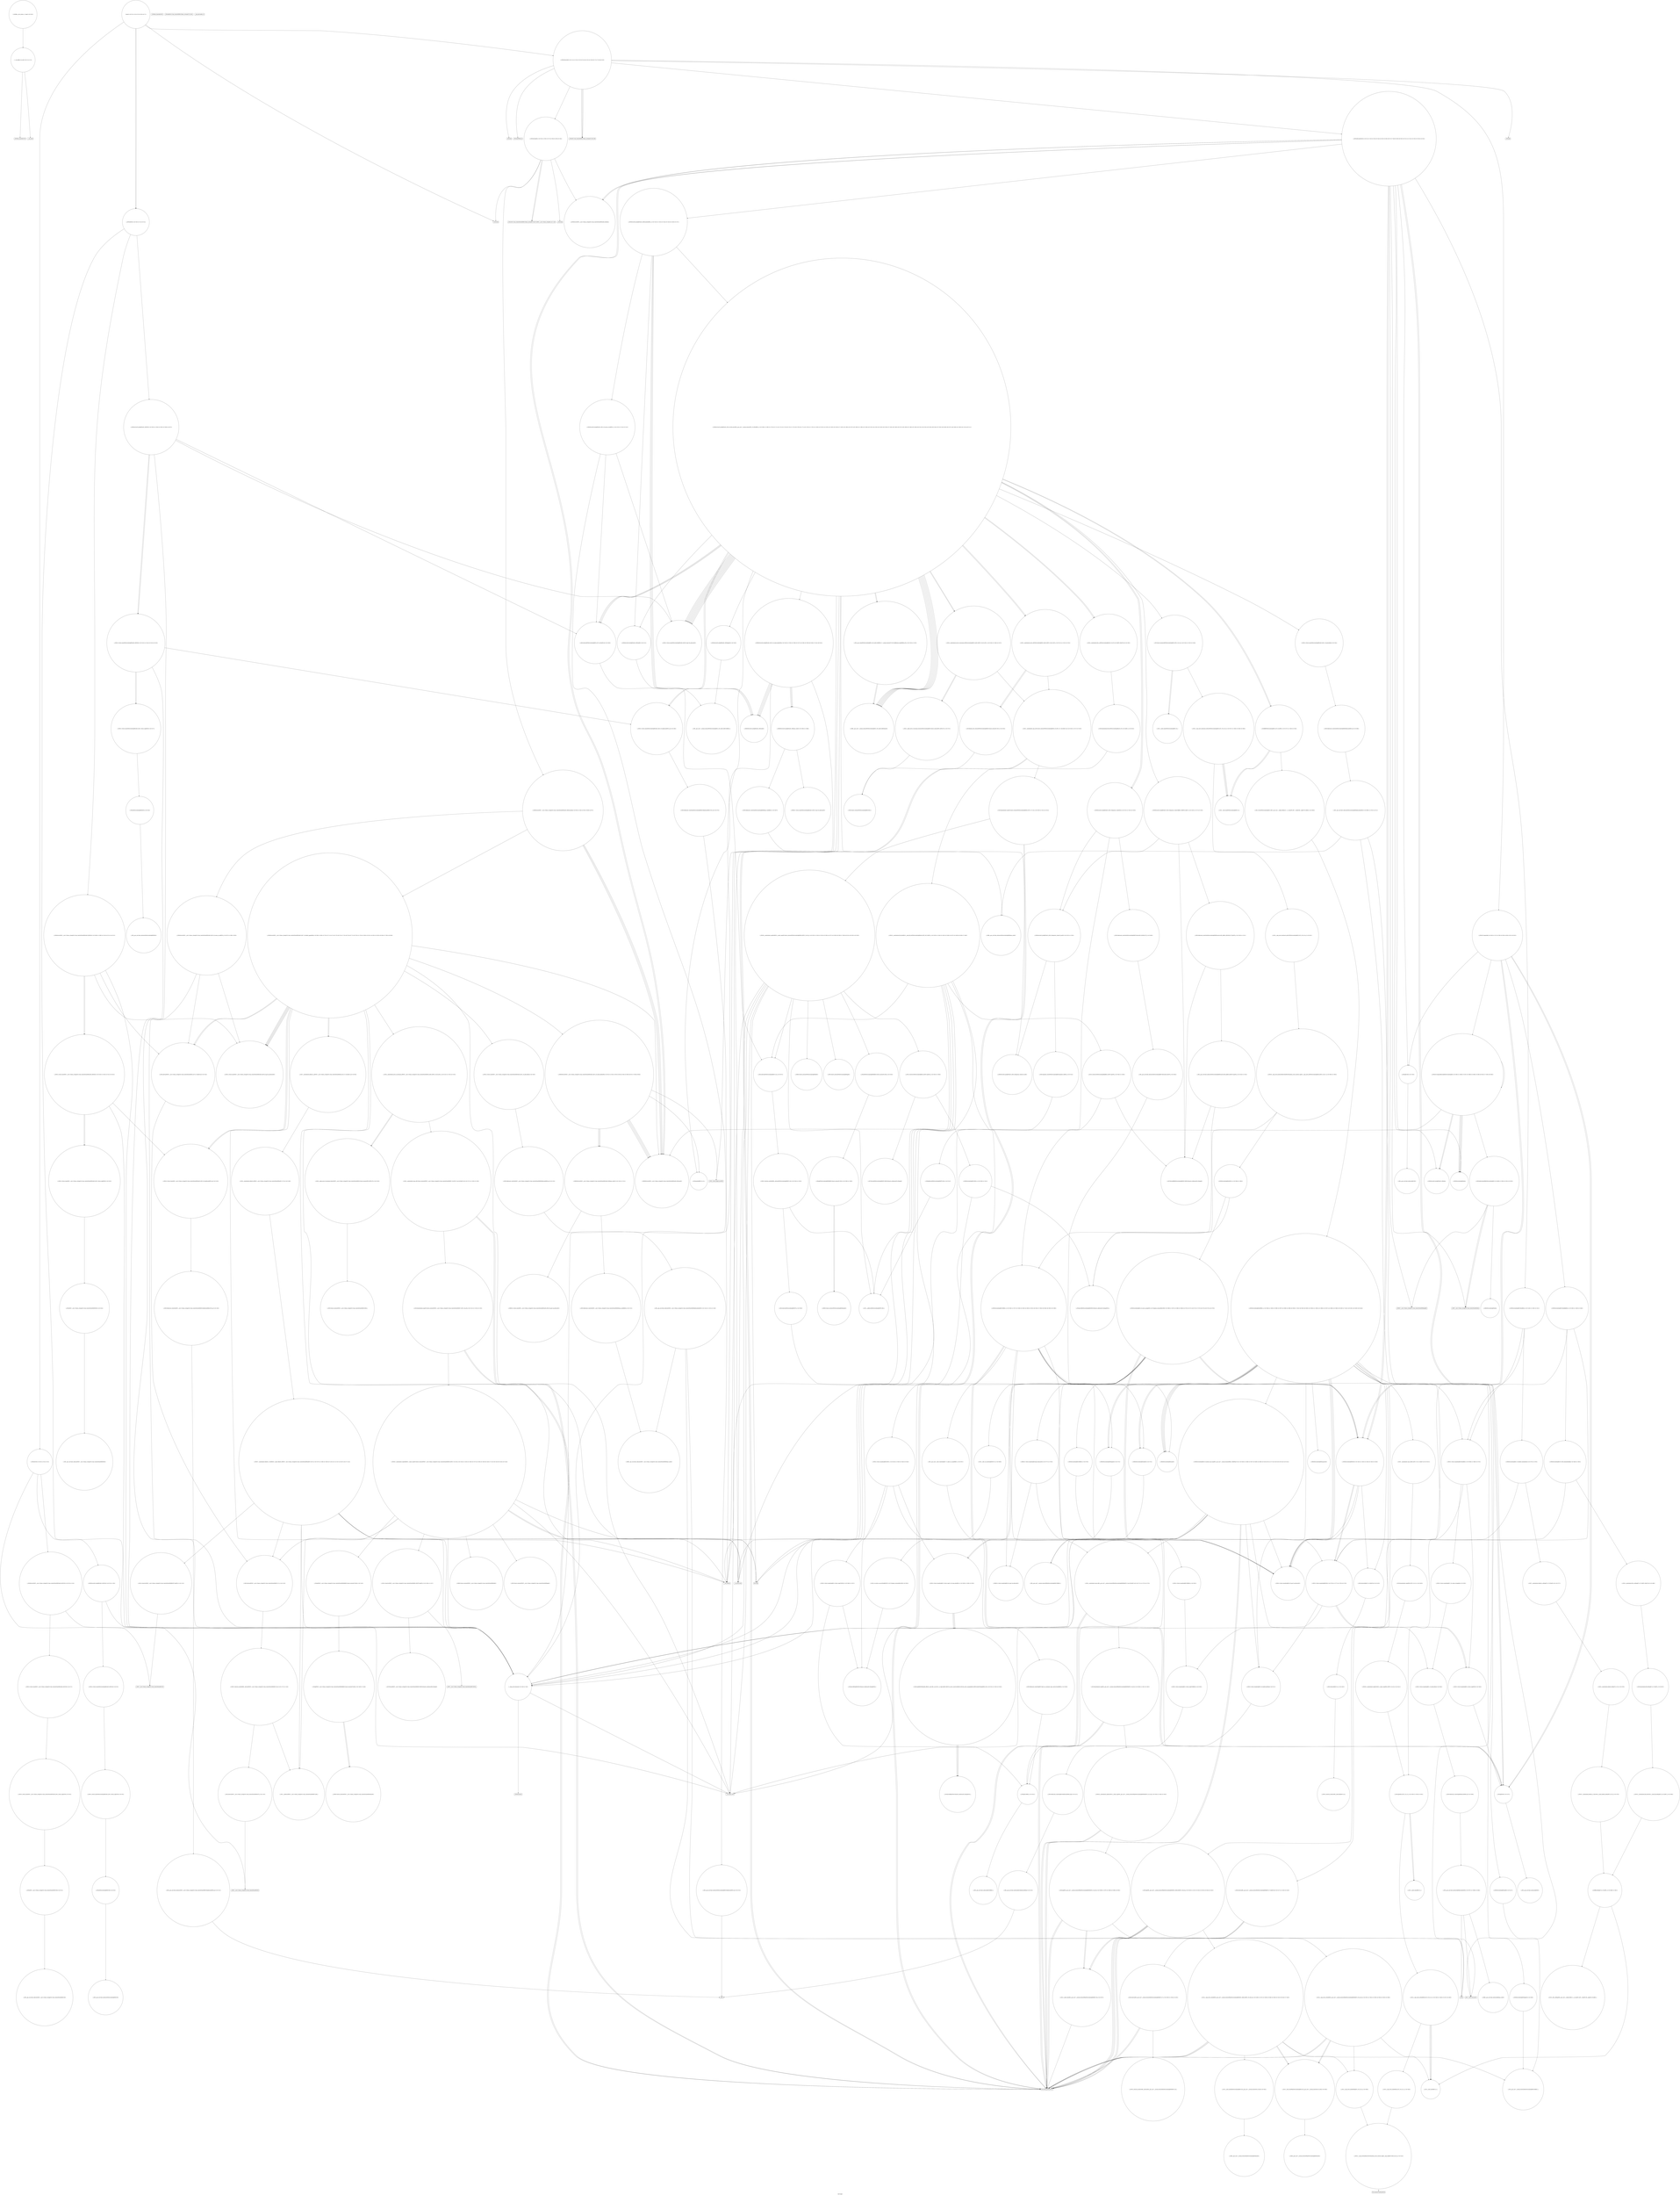 digraph "Call Graph" {
	label="Call Graph";

	Node0x55dae5afd380 [shape=record,shape=circle,label="{__cxx_global_var_init|{<s0>1|<s1>2}}"];
	Node0x55dae5afd380:s0 -> Node0x55dae5afd400[color=black];
	Node0x55dae5afd380:s1 -> Node0x55dae606dfd0[color=black];
	Node0x55dae6075890 [shape=record,shape=circle,label="{_ZSt12__miter_baseIPSt6vectorIjSaIjEEET_S4_}"];
	Node0x55dae606f6d0 [shape=record,shape=circle,label="{_ZNSt6vectorIS_IjSaIjEESaIS1_EE16_Temporary_valueC2IJRKS1_EEEPS3_DpOT_|{<s0>216|<s1>217|<s2>218}}"];
	Node0x55dae606f6d0:s0 -> Node0x55dae606ff50[color=black];
	Node0x55dae606f6d0:s1 -> Node0x55dae606ffd0[color=black];
	Node0x55dae606f6d0:s2 -> Node0x55dae606fed0[color=black];
	Node0x55dae606e550 [shape=record,shape=circle,label="{__clang_call_terminate|{<s0>28|<s1>29}}"];
	Node0x55dae606e550:s0 -> Node0x55dae606e5d0[color=black];
	Node0x55dae606e550:s1 -> Node0x55dae606e650[color=black];
	Node0x55dae6071f70 [shape=record,shape=circle,label="{_ZNSt6vectorIjSaIjEE20_M_allocate_and_copyIN9__gnu_cxx17__normal_iteratorIPKjS1_EEEEPjmT_S9_|{<s0>405|<s1>406|<s2>407|<s3>408|<s4>409|<s5>410|<s6>411|<s7>412|<s8>413|<s9>414|<s10>415}}"];
	Node0x55dae6071f70:s0 -> Node0x55dae6074110[color=black];
	Node0x55dae6071f70:s1 -> Node0x55dae6071170[color=black];
	Node0x55dae6071f70:s2 -> Node0x55dae6071170[color=black];
	Node0x55dae6071f70:s3 -> Node0x55dae60704d0[color=black];
	Node0x55dae6071f70:s4 -> Node0x55dae6070350[color=black];
	Node0x55dae6071f70:s5 -> Node0x55dae606e5d0[color=black];
	Node0x55dae6071f70:s6 -> Node0x55dae6074990[color=black];
	Node0x55dae6071f70:s7 -> Node0x55dae606f550[color=black];
	Node0x55dae6071f70:s8 -> Node0x55dae606f5d0[color=black];
	Node0x55dae6071f70:s9 -> Node0x55dae60708f0[color=black];
	Node0x55dae6071f70:s10 -> Node0x55dae606e550[color=black];
	Node0x55dae606fdd0 [shape=record,shape=circle,label="{_ZSt8_DestroyIPSt6vectorIjSaIjEES2_EvT_S4_RSaIT0_E|{<s0>248}}"];
	Node0x55dae606fdd0:s0 -> Node0x55dae6075090[color=black];
	Node0x55dae606ec50 [shape=record,shape=Mrecord,label="{_ZNSolsEj}"];
	Node0x55dae6072670 [shape=record,shape=circle,label="{_ZN9__gnu_cxx17__normal_iteratorIPjSt6vectorIjSaIjEEEC2ERKS1_}"];
	Node0x55dae60704d0 [shape=record,shape=circle,label="{_ZNSt12_Vector_baseIjSaIjEE19_M_get_Tp_allocatorEv}"];
	Node0x55dae606f350 [shape=record,shape=circle,label="{_ZNSt12_Vector_baseINSt7__cxx1112basic_stringIcSt11char_traitsIcESaIcEEESaIS5_EE11_M_allocateEm|{<s0>100}}"];
	Node0x55dae606f350:s0 -> Node0x55dae6070df0[color=black];
	Node0x55dae6072d70 [shape=record,shape=circle,label="{_ZNKSt12_Vector_baseISt6vectorIjSaIjEESaIS2_EE19_M_get_Tp_allocatorEv}"];
	Node0x55dae6074410 [shape=record,shape=circle,label="{_ZNSt20__uninitialized_copyILb1EE13__uninit_copyIN9__gnu_cxx17__normal_iteratorIPKjSt6vectorIjSaIjEEEEPjEET0_T_SC_SB_|{<s0>293|<s1>294|<s2>295}}"];
	Node0x55dae6074410:s0 -> Node0x55dae6071170[color=black];
	Node0x55dae6074410:s1 -> Node0x55dae6071170[color=black];
	Node0x55dae6074410:s2 -> Node0x55dae6074490[color=black];
	Node0x55dae6070a70 [shape=record,shape=Mrecord,label="{_ZNSt7__cxx1112basic_stringIcSt11char_traitsIcESaIcEED1Ev}"];
	Node0x55dae6073470 [shape=record,shape=circle,label="{_ZSt10__fill_n_aIPjmjEN9__gnu_cxx11__enable_ifIXsr11__is_scalarIT1_EE7__valueET_E6__typeES4_T0_RKS3_}"];
	Node0x55dae6074b10 [shape=record,shape=circle,label="{_ZNSt14pointer_traitsIPSt6vectorIjSaIjEEE10pointer_toERS2_|{<s0>314}}"];
	Node0x55dae6074b10:s0 -> Node0x55dae6074b90[color=black];
	Node0x55dae6071170 [shape=record,shape=Mrecord,label="{llvm.memcpy.p0i8.p0i8.i64}"];
	Node0x55dae6073b70 [shape=record,shape=circle,label="{_ZN9__gnu_cxx13new_allocatorISt6vectorIjSaIjEEED2Ev}"];
	Node0x55dae6075210 [shape=record,shape=circle,label="{_ZSt7forwardISt6vectorIjSaIjEEEOT_RNSt16remove_referenceIS3_E4typeE}"];
	Node0x55dae6071870 [shape=record,shape=circle,label="{_ZNSt6vectorIS_IjSaIjEESaIS1_EE6resizeEmRKS1_|{<s0>152|<s1>153|<s2>154|<s3>155|<s4>156|<s5>157}}"];
	Node0x55dae6071870:s0 -> Node0x55dae6071cf0[color=black];
	Node0x55dae6071870:s1 -> Node0x55dae6071df0[color=black];
	Node0x55dae6071870:s2 -> Node0x55dae6071cf0[color=black];
	Node0x55dae6071870:s3 -> Node0x55dae6071d70[color=black];
	Node0x55dae6071870:s4 -> Node0x55dae6071cf0[color=black];
	Node0x55dae6071870:s5 -> Node0x55dae606f650[color=black];
	Node0x55dae5afd400 [shape=record,shape=Mrecord,label="{_ZNSt8ios_base4InitC1Ev}"];
	Node0x55dae6075910 [shape=record,shape=circle,label="{_ZSt22__copy_move_backward_aILb1EPSt6vectorIjSaIjEES3_ET1_T0_S5_S4_|{<s0>361}}"];
	Node0x55dae6075910:s0 -> Node0x55dae6075a10[color=black];
	Node0x55dae606f750 [shape=record,shape=circle,label="{_ZNSt6vectorIS_IjSaIjEESaIS1_EE16_Temporary_value6_M_valEv}"];
	Node0x55dae606e5d0 [shape=record,shape=Mrecord,label="{__cxa_begin_catch}"];
	Node0x55dae6071ff0 [shape=record,shape=circle,label="{_ZSt8_DestroyIPjjEvT_S1_RSaIT0_E|{<s0>416}}"];
	Node0x55dae6071ff0:s0 -> Node0x55dae6072370[color=black];
	Node0x55dae606fe50 [shape=record,shape=circle,label="{_ZNSt12_Vector_baseISt6vectorIjSaIjEESaIS2_EE13_M_deallocateEPS2_m|{<s0>249}}"];
	Node0x55dae606fe50:s0 -> Node0x55dae6073070[color=black];
	Node0x55dae606ecd0 [shape=record,shape=circle,label="{_ZN3Sol7computeEj|{<s0>56|<s1>57|<s2>58|<s3>59|<s4>60|<s5>61|<s6>62}}"];
	Node0x55dae606ecd0:s0 -> Node0x55dae60718f0[color=black];
	Node0x55dae606ecd0:s1 -> Node0x55dae60734f0[color=black];
	Node0x55dae606ecd0:s2 -> Node0x55dae6071a70[color=black];
	Node0x55dae606ecd0:s3 -> Node0x55dae6073570[color=black];
	Node0x55dae606ecd0:s4 -> Node0x55dae60719f0[color=black];
	Node0x55dae606ecd0:s5 -> Node0x55dae6071a70[color=black];
	Node0x55dae606ecd0:s6 -> Node0x55dae60719f0[color=black];
	Node0x55dae60726f0 [shape=record,shape=circle,label="{_ZNK9__gnu_cxx17__normal_iteratorIPjSt6vectorIjSaIjEEE4baseEv}"];
	Node0x55dae6070550 [shape=record,shape=circle,label="{_ZNSt12_Vector_baseIjSaIjEED2Ev|{<s0>276|<s1>277|<s2>278|<s3>279}}"];
	Node0x55dae6070550:s0 -> Node0x55dae6074990[color=black];
	Node0x55dae6070550:s1 -> Node0x55dae6074090[color=black];
	Node0x55dae6070550:s2 -> Node0x55dae6074090[color=black];
	Node0x55dae6070550:s3 -> Node0x55dae606e550[color=black];
	Node0x55dae606f3d0 [shape=record,shape=circle,label="{_ZSt34__uninitialized_move_if_noexcept_aIPNSt7__cxx1112basic_stringIcSt11char_traitsIcESaIcEEES6_SaIS5_EET0_T_S9_S8_RT1_|{<s0>101|<s1>102|<s2>103}}"];
	Node0x55dae606f3d0:s0 -> Node0x55dae6071070[color=black];
	Node0x55dae606f3d0:s1 -> Node0x55dae6071070[color=black];
	Node0x55dae606f3d0:s2 -> Node0x55dae6070ff0[color=black];
	Node0x55dae6072df0 [shape=record,shape=circle,label="{_ZNK9__gnu_cxx13new_allocatorISt6vectorIjSaIjEEE8max_sizeEv}"];
	Node0x55dae6074490 [shape=record,shape=circle,label="{_ZSt4copyIN9__gnu_cxx17__normal_iteratorIPKjSt6vectorIjSaIjEEEEPjET0_T_SA_S9_|{<s0>296|<s1>297|<s2>298|<s3>299|<s4>300}}"];
	Node0x55dae6074490:s0 -> Node0x55dae6071170[color=black];
	Node0x55dae6074490:s1 -> Node0x55dae6074590[color=black];
	Node0x55dae6074490:s2 -> Node0x55dae6071170[color=black];
	Node0x55dae6074490:s3 -> Node0x55dae6074590[color=black];
	Node0x55dae6074490:s4 -> Node0x55dae6074510[color=black];
	Node0x55dae6070af0 [shape=record,shape=circle,label="{_ZNKSt6vectorINSt7__cxx1112basic_stringIcSt11char_traitsIcESaIcEEESaIS5_EE8max_sizeEv|{<s0>120|<s1>121}}"];
	Node0x55dae6070af0:s0 -> Node0x55dae6070cf0[color=black];
	Node0x55dae6070af0:s1 -> Node0x55dae6070c70[color=black];
	Node0x55dae60734f0 [shape=record,shape=circle,label="{_ZNSt6vectorIjSaIjEEC2EmRKjRKS0_|{<s0>482|<s1>483|<s2>484}}"];
	Node0x55dae60734f0:s0 -> Node0x55dae60702d0[color=black];
	Node0x55dae60734f0:s1 -> Node0x55dae60735f0[color=black];
	Node0x55dae60734f0:s2 -> Node0x55dae6070550[color=black];
	Node0x55dae6074b90 [shape=record,shape=circle,label="{_ZSt9addressofISt6vectorIjSaIjEEEPT_RS3_|{<s0>315}}"];
	Node0x55dae6074b90:s0 -> Node0x55dae6074c10[color=black];
	Node0x55dae60711f0 [shape=record,shape=circle,label="{_ZNSt20__uninitialized_copyILb0EE13__uninit_copyISt13move_iteratorIPNSt7__cxx1112basic_stringIcSt11char_traitsIcESaIcEEEES9_EET0_T_SC_SB_|{<s0>134|<s1>135|<s2>136|<s3>137|<s4>138|<s5>139|<s6>140|<s7>141|<s8>142|<s9>143|<s10>144}}"];
	Node0x55dae60711f0:s0 -> Node0x55dae6071270[color=black];
	Node0x55dae60711f0:s1 -> Node0x55dae60707f0[color=black];
	Node0x55dae60711f0:s2 -> Node0x55dae6071370[color=black];
	Node0x55dae60711f0:s3 -> Node0x55dae60712f0[color=black];
	Node0x55dae60711f0:s4 -> Node0x55dae60713f0[color=black];
	Node0x55dae60711f0:s5 -> Node0x55dae606e5d0[color=black];
	Node0x55dae60711f0:s6 -> Node0x55dae6070870[color=black];
	Node0x55dae60711f0:s7 -> Node0x55dae606f550[color=black];
	Node0x55dae60711f0:s8 -> Node0x55dae606f5d0[color=black];
	Node0x55dae60711f0:s9 -> Node0x55dae60708f0[color=black];
	Node0x55dae60711f0:s10 -> Node0x55dae606e550[color=black];
	Node0x55dae6073bf0 [shape=record,shape=circle,label="{_ZNSt12_Vector_baseINSt7__cxx1112basic_stringIcSt11char_traitsIcESaIcEEESaIS5_EED2Ev|{<s0>519|<s1>520|<s2>521|<s3>522}}"];
	Node0x55dae6073bf0:s0 -> Node0x55dae606f4d0[color=black];
	Node0x55dae6073bf0:s1 -> Node0x55dae6073c70[color=black];
	Node0x55dae6073bf0:s2 -> Node0x55dae6073c70[color=black];
	Node0x55dae6073bf0:s3 -> Node0x55dae606e550[color=black];
	Node0x55dae6075290 [shape=record,shape=circle,label="{_ZNSt6vectorIjSaIjEEC2EOS1_|{<s0>340|<s1>341}}"];
	Node0x55dae6075290:s0 -> Node0x55dae6075310[color=black];
	Node0x55dae6075290:s1 -> Node0x55dae6075390[color=black];
	Node0x55dae60718f0 [shape=record,shape=circle,label="{_ZNSaIjEC2Ev|{<s0>158}}"];
	Node0x55dae60718f0:s0 -> Node0x55dae6073170[color=black];
	Node0x55dae606df50 [shape=record,shape=Mrecord,label="{_ZNSt8ios_base4InitD1Ev}"];
	Node0x55dae6075990 [shape=record,shape=circle,label="{_ZSt12__niter_baseIPSt6vectorIjSaIjEEET_S4_}"];
	Node0x55dae606f7d0 [shape=record,shape=circle,label="{_ZN9__gnu_cxxmiIPSt6vectorIjSaIjEES1_IS3_SaIS3_EEEENS_17__normal_iteratorIT_T0_E15difference_typeERKSA_SD_|{<s0>219|<s1>220}}"];
	Node0x55dae606f7d0:s0 -> Node0x55dae606f9d0[color=black];
	Node0x55dae606f7d0:s1 -> Node0x55dae606f9d0[color=black];
	Node0x55dae606e650 [shape=record,shape=Mrecord,label="{_ZSt9terminatev}"];
	Node0x55dae6072070 [shape=record,shape=circle,label="{_ZSt8_DestroyIN9__gnu_cxx17__normal_iteratorIPjSt6vectorIjSaIjEEEEjEvT_S7_RSaIT0_E|{<s0>417|<s1>418|<s2>419}}"];
	Node0x55dae6072070:s0 -> Node0x55dae6071170[color=black];
	Node0x55dae6072070:s1 -> Node0x55dae6071170[color=black];
	Node0x55dae6072070:s2 -> Node0x55dae6072470[color=black];
	Node0x55dae606fed0 [shape=record,shape=circle,label="{_ZNSt16allocator_traitsISaISt6vectorIjSaIjEEEE9constructIS2_JRKS2_EEEvRS3_PT_DpOT0_|{<s0>250|<s1>251}}"];
	Node0x55dae606fed0:s0 -> Node0x55dae606ffd0[color=black];
	Node0x55dae606fed0:s1 -> Node0x55dae6070050[color=black];
	Node0x55dae606ed50 [shape=record,shape=Mrecord,label="{_ZNSolsEPFRSoS_E}"];
	Node0x55dae6072770 [shape=record,shape=circle,label="{_ZSt14__copy_move_a2ILb0EPjS0_ET1_T0_S2_S1_|{<s0>445|<s1>446|<s2>447|<s3>448}}"];
	Node0x55dae6072770:s0 -> Node0x55dae6074710[color=black];
	Node0x55dae6072770:s1 -> Node0x55dae6074710[color=black];
	Node0x55dae6072770:s2 -> Node0x55dae6074710[color=black];
	Node0x55dae6072770:s3 -> Node0x55dae6072870[color=black];
	Node0x55dae60705d0 [shape=record,shape=circle,label="{_ZNSt16allocator_traitsISaIjEE37select_on_container_copy_constructionERKS0_|{<s0>280}}"];
	Node0x55dae60705d0:s0 -> Node0x55dae6073e90[color=black];
	Node0x55dae606f450 [shape=record,shape=circle,label="{_ZSt8_DestroyIPNSt7__cxx1112basic_stringIcSt11char_traitsIcESaIcEEES5_EvT_S7_RSaIT0_E|{<s0>104}}"];
	Node0x55dae606f450:s0 -> Node0x55dae6070870[color=black];
	Node0x55dae6072e70 [shape=record,shape=circle,label="{_ZN9__gnu_cxx17__normal_iteratorIPSt6vectorIjSaIjEES1_IS3_SaIS3_EEEC2ERKS4_}"];
	Node0x55dae6074510 [shape=record,shape=circle,label="{_ZSt14__copy_move_a2ILb0EN9__gnu_cxx17__normal_iteratorIPKjSt6vectorIjSaIjEEEEPjET1_T0_SA_S9_|{<s0>301|<s1>302|<s2>303|<s3>304|<s4>305|<s5>306}}"];
	Node0x55dae6074510:s0 -> Node0x55dae6071170[color=black];
	Node0x55dae6074510:s1 -> Node0x55dae6074690[color=black];
	Node0x55dae6074510:s2 -> Node0x55dae6071170[color=black];
	Node0x55dae6074510:s3 -> Node0x55dae6074690[color=black];
	Node0x55dae6074510:s4 -> Node0x55dae6074710[color=black];
	Node0x55dae6074510:s5 -> Node0x55dae6074610[color=black];
	Node0x55dae6070b70 [shape=record,shape=Mrecord,label="{_ZSt20__throw_length_errorPKc}"];
	Node0x55dae6073570 [shape=record,shape=circle,label="{_ZN3Sol12computeRecurEjRSt6vectorIjSaIjEE|{<s0>485|<s1>486|<s2>487|<s3>488|<s4>489|<s5>490|<s6>491|<s7>492|<s8>493}}"];
	Node0x55dae6073570:s0 -> Node0x55dae60737f0[color=black];
	Node0x55dae6073570:s1 -> Node0x55dae606f050[color=black];
	Node0x55dae6073570:s2 -> Node0x55dae6071b70[color=black];
	Node0x55dae6073570:s3 -> Node0x55dae6071bf0[color=black];
	Node0x55dae6073570:s4 -> Node0x55dae6071bf0[color=black];
	Node0x55dae6073570:s5 -> Node0x55dae6073570[color=black];
	Node0x55dae6073570:s6 -> Node0x55dae6071b70[color=black];
	Node0x55dae6073570:s7 -> Node0x55dae6071bf0[color=black];
	Node0x55dae6073570:s8 -> Node0x55dae6071bf0[color=black];
	Node0x55dae6074c10 [shape=record,shape=circle,label="{_ZSt11__addressofISt6vectorIjSaIjEEEPT_RS3_}"];
	Node0x55dae6071270 [shape=record,shape=circle,label="{_ZStneIPNSt7__cxx1112basic_stringIcSt11char_traitsIcESaIcEEEEbRKSt13move_iteratorIT_ESB_|{<s0>145}}"];
	Node0x55dae6071270:s0 -> Node0x55dae6071470[color=black];
	Node0x55dae6073c70 [shape=record,shape=circle,label="{_ZNSt12_Vector_baseINSt7__cxx1112basic_stringIcSt11char_traitsIcESaIcEEESaIS5_EE12_Vector_implD2Ev|{<s0>523}}"];
	Node0x55dae6073c70:s0 -> Node0x55dae6073cf0[color=black];
	Node0x55dae6075310 [shape=record,shape=circle,label="{_ZSt4moveIRSt6vectorIjSaIjEEEONSt16remove_referenceIT_E4typeEOS5_}"];
	Node0x55dae6071970 [shape=record,shape=circle,label="{_ZNSt6vectorIjSaIjEEC2EmRKS0_|{<s0>159|<s1>160|<s2>161}}"];
	Node0x55dae6071970:s0 -> Node0x55dae60702d0[color=black];
	Node0x55dae6071970:s1 -> Node0x55dae60731f0[color=black];
	Node0x55dae6071970:s2 -> Node0x55dae6070550[color=black];
	Node0x55dae606dfd0 [shape=record,shape=Mrecord,label="{__cxa_atexit}"];
	Node0x55dae6075a10 [shape=record,shape=circle,label="{_ZNSt20__copy_move_backwardILb1ELb0ESt26random_access_iterator_tagE13__copy_move_bIPSt6vectorIjSaIjEES6_EET0_T_S8_S7_|{<s0>362|<s1>363}}"];
	Node0x55dae6075a10:s0 -> Node0x55dae6075310[color=black];
	Node0x55dae6075a10:s1 -> Node0x55dae6075a90[color=black];
	Node0x55dae606f850 [shape=record,shape=circle,label="{_ZSt22__uninitialized_move_aIPSt6vectorIjSaIjEES3_SaIS2_EET0_T_S6_S5_RT1_|{<s0>221|<s1>222|<s2>223}}"];
	Node0x55dae606f850:s0 -> Node0x55dae6074d10[color=black];
	Node0x55dae606f850:s1 -> Node0x55dae6074d10[color=black];
	Node0x55dae606f850:s2 -> Node0x55dae6074c90[color=black];
	Node0x55dae606e6d0 [shape=record,shape=circle,label="{_ZNSt12_Vector_baseINSt7__cxx1112basic_stringIcSt11char_traitsIcESaIcEEESaIS5_EE12_Vector_implC2Ev|{<s0>30}}"];
	Node0x55dae606e6d0:s0 -> Node0x55dae606e750[color=black];
	Node0x55dae60720f0 [shape=record,shape=circle,label="{_ZSt4copyIN9__gnu_cxx17__normal_iteratorIPKjSt6vectorIjSaIjEEEENS1_IPjS6_EEET0_T_SB_SA_|{<s0>420|<s1>421|<s2>422|<s3>423|<s4>424|<s5>425}}"];
	Node0x55dae60720f0:s0 -> Node0x55dae6071170[color=black];
	Node0x55dae60720f0:s1 -> Node0x55dae6074590[color=black];
	Node0x55dae60720f0:s2 -> Node0x55dae6071170[color=black];
	Node0x55dae60720f0:s3 -> Node0x55dae6074590[color=black];
	Node0x55dae60720f0:s4 -> Node0x55dae6071170[color=black];
	Node0x55dae60720f0:s5 -> Node0x55dae6072570[color=black];
	Node0x55dae606ff50 [shape=record,shape=circle,label="{_ZNSt6vectorIS_IjSaIjEESaIS1_EE16_Temporary_value6_M_ptrEv|{<s0>252|<s1>253}}"];
	Node0x55dae606ff50:s0 -> Node0x55dae606f750[color=black];
	Node0x55dae606ff50:s1 -> Node0x55dae6074b10[color=black];
	Node0x55dae606edd0 [shape=record,shape=Mrecord,label="{_ZSt4endlIcSt11char_traitsIcEERSt13basic_ostreamIT_T0_ES6_}"];
	Node0x55dae60727f0 [shape=record,shape=circle,label="{_ZSt12__miter_baseIPjET_S1_}"];
	Node0x55dae6073e90 [shape=record,shape=circle,label="{_ZNSaIjEC2ERKS_|{<s0>281}}"];
	Node0x55dae6073e90:s0 -> Node0x55dae6073f10[color=black];
	Node0x55dae606f4d0 [shape=record,shape=circle,label="{_ZNSt12_Vector_baseINSt7__cxx1112basic_stringIcSt11char_traitsIcESaIcEEESaIS5_EE13_M_deallocateEPS5_m|{<s0>105}}"];
	Node0x55dae606f4d0:s0 -> Node0x55dae60716f0[color=black];
	Node0x55dae6072ef0 [shape=record,shape=circle,label="{_ZNSt16allocator_traitsISaISt6vectorIjSaIjEEEE8allocateERS3_m|{<s0>468}}"];
	Node0x55dae6072ef0:s0 -> Node0x55dae6072f70[color=black];
	Node0x55dae6074590 [shape=record,shape=circle,label="{_ZSt12__miter_baseIN9__gnu_cxx17__normal_iteratorIPKjSt6vectorIjSaIjEEEEET_S8_|{<s0>307}}"];
	Node0x55dae6074590:s0 -> Node0x55dae6071170[color=black];
	Node0x55dae6070bf0 [shape=record,shape=circle,label="{_ZSt3maxImERKT_S2_S2_}"];
	Node0x55dae60735f0 [shape=record,shape=circle,label="{_ZNSt6vectorIjSaIjEE18_M_fill_initializeEmRKj|{<s0>494|<s1>495}}"];
	Node0x55dae60735f0:s0 -> Node0x55dae60704d0[color=black];
	Node0x55dae60735f0:s1 -> Node0x55dae6073670[color=black];
	Node0x55dae6074c90 [shape=record,shape=circle,label="{_ZSt22__uninitialized_copy_aISt13move_iteratorIPSt6vectorIjSaIjEEES4_S3_ET0_T_S7_S6_RSaIT1_E|{<s0>316|<s1>317|<s2>318}}"];
	Node0x55dae6074c90:s0 -> Node0x55dae6071170[color=black];
	Node0x55dae6074c90:s1 -> Node0x55dae6071170[color=black];
	Node0x55dae6074c90:s2 -> Node0x55dae6074d90[color=black];
	Node0x55dae60712f0 [shape=record,shape=circle,label="{_ZSt10_ConstructINSt7__cxx1112basic_stringIcSt11char_traitsIcESaIcEEEJS5_EEvPT_DpOT0_|{<s0>146|<s1>147}}"];
	Node0x55dae60712f0:s0 -> Node0x55dae6071570[color=black];
	Node0x55dae60712f0:s1 -> Node0x55dae60715f0[color=black];
	Node0x55dae6073cf0 [shape=record,shape=circle,label="{_ZNSaINSt7__cxx1112basic_stringIcSt11char_traitsIcESaIcEEEED2Ev|{<s0>524}}"];
	Node0x55dae6073cf0:s0 -> Node0x55dae6073d70[color=black];
	Node0x55dae6075390 [shape=record,shape=circle,label="{_ZNSt12_Vector_baseIjSaIjEEC2EOS1_|{<s0>342|<s1>343|<s2>344|<s3>345}}"];
	Node0x55dae6075390:s0 -> Node0x55dae60704d0[color=black];
	Node0x55dae6075390:s1 -> Node0x55dae6075410[color=black];
	Node0x55dae6075390:s2 -> Node0x55dae6075490[color=black];
	Node0x55dae6075390:s3 -> Node0x55dae6075510[color=black];
	Node0x55dae60719f0 [shape=record,shape=circle,label="{_ZNSt6vectorIjSaIjEED2Ev|{<s0>162|<s1>163|<s2>164|<s3>165|<s4>166}}"];
	Node0x55dae60719f0:s0 -> Node0x55dae60704d0[color=black];
	Node0x55dae60719f0:s1 -> Node0x55dae6071ff0[color=black];
	Node0x55dae60719f0:s2 -> Node0x55dae6070550[color=black];
	Node0x55dae60719f0:s3 -> Node0x55dae6070550[color=black];
	Node0x55dae60719f0:s4 -> Node0x55dae606e550[color=black];
	Node0x55dae606e050 [shape=record,shape=circle,label="{main|{<s0>3|<s1>4|<s2>5|<s3>6|<s4>7}}"];
	Node0x55dae606e050:s0 -> Node0x55dae606e0d0[color=black];
	Node0x55dae606e050:s1 -> Node0x55dae606e150[color=black];
	Node0x55dae606e050:s2 -> Node0x55dae606e1d0[color=black];
	Node0x55dae606e050:s3 -> Node0x55dae606e2d0[color=black];
	Node0x55dae606e050:s4 -> Node0x55dae606e2d0[color=black];
	Node0x55dae6075a90 [shape=record,shape=circle,label="{_ZNSt6vectorIjSaIjEEaSEOS1_|{<s0>364|<s1>365}}"];
	Node0x55dae6075a90:s0 -> Node0x55dae6075310[color=black];
	Node0x55dae6075a90:s1 -> Node0x55dae6075b10[color=black];
	Node0x55dae606f8d0 [shape=record,shape=circle,label="{_ZNSt12_Vector_baseISt6vectorIjSaIjEESaIS2_EE19_M_get_Tp_allocatorEv}"];
	Node0x55dae606e750 [shape=record,shape=circle,label="{_ZNSaINSt7__cxx1112basic_stringIcSt11char_traitsIcESaIcEEEEC2Ev|{<s0>31}}"];
	Node0x55dae606e750:s0 -> Node0x55dae606e7d0[color=black];
	Node0x55dae6072170 [shape=record,shape=circle,label="{_ZNSt6vectorIjSaIjEE5beginEv|{<s0>426}}"];
	Node0x55dae6072170:s0 -> Node0x55dae6072670[color=black];
	Node0x55dae606ffd0 [shape=record,shape=circle,label="{_ZSt7forwardIRKSt6vectorIjSaIjEEEOT_RNSt16remove_referenceIS5_E4typeE}"];
	Node0x55dae606ee50 [shape=record,shape=Mrecord,label="{_ZStrsIcSt11char_traitsIcESaIcEERSt13basic_istreamIT_T0_ES7_RNSt7__cxx1112basic_stringIS4_S5_T1_EE}"];
	Node0x55dae6072870 [shape=record,shape=circle,label="{_ZSt13__copy_move_aILb0EPjS0_ET1_T0_S2_S1_|{<s0>449}}"];
	Node0x55dae6072870:s0 -> Node0x55dae6074790[color=black];
	Node0x55dae6073f10 [shape=record,shape=circle,label="{_ZN9__gnu_cxx13new_allocatorIjEC2ERKS1_}"];
	Node0x55dae606f550 [shape=record,shape=Mrecord,label="{__cxa_rethrow}"];
	Node0x55dae6072f70 [shape=record,shape=circle,label="{_ZN9__gnu_cxx13new_allocatorISt6vectorIjSaIjEEE8allocateEmPKv|{<s0>469|<s1>470|<s2>471}}"];
	Node0x55dae6072f70:s0 -> Node0x55dae6072df0[color=black];
	Node0x55dae6072f70:s1 -> Node0x55dae6070ef0[color=black];
	Node0x55dae6072f70:s2 -> Node0x55dae6070f70[color=black];
	Node0x55dae6074610 [shape=record,shape=circle,label="{_ZSt13__copy_move_aILb0EPKjPjET1_T0_S4_S3_|{<s0>308}}"];
	Node0x55dae6074610:s0 -> Node0x55dae6074790[color=black];
	Node0x55dae6070c70 [shape=record,shape=circle,label="{_ZNSt16allocator_traitsISaINSt7__cxx1112basic_stringIcSt11char_traitsIcESaIcEEEEE8max_sizeERKS6_|{<s0>122}}"];
	Node0x55dae6070c70:s0 -> Node0x55dae6070d70[color=black];
	Node0x55dae6073670 [shape=record,shape=circle,label="{_ZSt24__uninitialized_fill_n_aIPjmjjET_S1_T0_RKT1_RSaIT2_E|{<s0>496}}"];
	Node0x55dae6073670:s0 -> Node0x55dae60736f0[color=black];
	Node0x55dae6074d10 [shape=record,shape=circle,label="{_ZSt18make_move_iteratorIPSt6vectorIjSaIjEEESt13move_iteratorIT_ES5_|{<s0>319}}"];
	Node0x55dae6074d10:s0 -> Node0x55dae6075790[color=black];
	Node0x55dae6071370 [shape=record,shape=circle,label="{_ZNKSt13move_iteratorIPNSt7__cxx1112basic_stringIcSt11char_traitsIcESaIcEEEEdeEv}"];
	Node0x55dae6073d70 [shape=record,shape=circle,label="{_ZN9__gnu_cxx13new_allocatorINSt7__cxx1112basic_stringIcSt11char_traitsIcESaIcEEEED2Ev}"];
	Node0x55dae6075410 [shape=record,shape=circle,label="{_ZSt4moveIRSaIjEEONSt16remove_referenceIT_E4typeEOS3_}"];
	Node0x55dae6071a70 [shape=record,shape=circle,label="{_ZNSaIjED2Ev|{<s0>167}}"];
	Node0x55dae6071a70:s0 -> Node0x55dae6074310[color=black];
	Node0x55dae606e0d0 [shape=record,shape=Mrecord,label="{_ZNSirsERi}"];
	Node0x55dae6075b10 [shape=record,shape=circle,label="{_ZNSt6vectorIjSaIjEE14_M_move_assignEOS1_St17integral_constantIbLb1EE|{<s0>366|<s1>367|<s2>368|<s3>369|<s4>370|<s5>371|<s6>372|<s7>373|<s8>374|<s9>375|<s10>376}}"];
	Node0x55dae6075b10:s0 -> Node0x55dae6075b90[color=black];
	Node0x55dae6075b10:s1 -> Node0x55dae6075c10[color=black];
	Node0x55dae6075b10:s2 -> Node0x55dae6071a70[color=black];
	Node0x55dae6075b10:s3 -> Node0x55dae6075510[color=black];
	Node0x55dae6075b10:s4 -> Node0x55dae6075510[color=black];
	Node0x55dae6075b10:s5 -> Node0x55dae60704d0[color=black];
	Node0x55dae6075b10:s6 -> Node0x55dae60704d0[color=black];
	Node0x55dae6075b10:s7 -> Node0x55dae6075c90[color=black];
	Node0x55dae6075b10:s8 -> Node0x55dae60719f0[color=black];
	Node0x55dae6075b10:s9 -> Node0x55dae60719f0[color=black];
	Node0x55dae6075b10:s10 -> Node0x55dae606e550[color=black];
	Node0x55dae606f950 [shape=record,shape=circle,label="{_ZSt13move_backwardIPSt6vectorIjSaIjEES3_ET0_T_S5_S4_|{<s0>224|<s1>225|<s2>226}}"];
	Node0x55dae606f950:s0 -> Node0x55dae6075890[color=black];
	Node0x55dae606f950:s1 -> Node0x55dae6075890[color=black];
	Node0x55dae606f950:s2 -> Node0x55dae6075810[color=black];
	Node0x55dae606e7d0 [shape=record,shape=circle,label="{_ZN9__gnu_cxx13new_allocatorINSt7__cxx1112basic_stringIcSt11char_traitsIcESaIcEEEEC2Ev}"];
	Node0x55dae60721f0 [shape=record,shape=circle,label="{_ZNSt6vectorIjSaIjEE3endEv|{<s0>427}}"];
	Node0x55dae60721f0:s0 -> Node0x55dae6072670[color=black];
	Node0x55dae6070050 [shape=record,shape=circle,label="{_ZN9__gnu_cxx13new_allocatorISt6vectorIjSaIjEEE9constructIS3_JRKS3_EEEvPT_DpOT0_|{<s0>254|<s1>255}}"];
	Node0x55dae6070050:s0 -> Node0x55dae606ffd0[color=black];
	Node0x55dae6070050:s1 -> Node0x55dae60700d0[color=black];
	Node0x55dae606eed0 [shape=record,shape=Mrecord,label="{_ZNSirsERj}"];
	Node0x55dae60728f0 [shape=record,shape=circle,label="{_ZSt18uninitialized_copyIPjS0_ET0_T_S2_S1_|{<s0>450}}"];
	Node0x55dae60728f0:s0 -> Node0x55dae6072970[color=black];
	Node0x55dae6073f90 [shape=record,shape=circle,label="{_ZNSt12_Vector_baseIjSaIjEE12_Vector_implC2ERKS0_|{<s0>282}}"];
	Node0x55dae6073f90:s0 -> Node0x55dae6073e90[color=black];
	Node0x55dae606f5d0 [shape=record,shape=Mrecord,label="{__cxa_end_catch}"];
	Node0x55dae6072ff0 [shape=record,shape=circle,label="{_ZSt32__make_move_if_noexcept_iteratorISt6vectorIjSaIjEESt13move_iteratorIPS2_EET0_PT_|{<s0>472}}"];
	Node0x55dae6072ff0:s0 -> Node0x55dae6075790[color=black];
	Node0x55dae6074690 [shape=record,shape=circle,label="{_ZSt12__niter_baseIPKjSt6vectorIjSaIjEEET_N9__gnu_cxx17__normal_iteratorIS5_T0_EE|{<s0>309}}"];
	Node0x55dae6074690:s0 -> Node0x55dae6074890[color=black];
	Node0x55dae6070cf0 [shape=record,shape=circle,label="{_ZNKSt12_Vector_baseINSt7__cxx1112basic_stringIcSt11char_traitsIcESaIcEEESaIS5_EE19_M_get_Tp_allocatorEv}"];
	Node0x55dae60736f0 [shape=record,shape=circle,label="{_ZSt20uninitialized_fill_nIPjmjET_S1_T0_RKT1_|{<s0>497}}"];
	Node0x55dae60736f0:s0 -> Node0x55dae6073770[color=black];
	Node0x55dae6074d90 [shape=record,shape=circle,label="{_ZSt18uninitialized_copyISt13move_iteratorIPSt6vectorIjSaIjEEES4_ET0_T_S7_S6_|{<s0>320|<s1>321|<s2>322}}"];
	Node0x55dae6074d90:s0 -> Node0x55dae6071170[color=black];
	Node0x55dae6074d90:s1 -> Node0x55dae6071170[color=black];
	Node0x55dae6074d90:s2 -> Node0x55dae6074e10[color=black];
	Node0x55dae60713f0 [shape=record,shape=circle,label="{_ZNSt13move_iteratorIPNSt7__cxx1112basic_stringIcSt11char_traitsIcESaIcEEEEppEv}"];
	Node0x55dae6073df0 [shape=record,shape=circle,label="{_GLOBAL__sub_I_Jiunru_1_0.cpp|{<s0>525}}"];
	Node0x55dae6073df0:s0 -> Node0x55dae5afd380[color=black];
	Node0x55dae6075490 [shape=record,shape=circle,label="{_ZNSt12_Vector_baseIjSaIjEE12_Vector_implC2EOS0_|{<s0>346|<s1>347}}"];
	Node0x55dae6075490:s0 -> Node0x55dae6075410[color=black];
	Node0x55dae6075490:s1 -> Node0x55dae6073e90[color=black];
	Node0x55dae6071af0 [shape=record,shape=Mrecord,label="{_ZNKSt7__cxx1112basic_stringIcSt11char_traitsIcESaIcEE6lengthEv}"];
	Node0x55dae606e150 [shape=record,shape=circle,label="{_ZN3SolC2Ev|{<s0>8|<s1>9|<s2>10}}"];
	Node0x55dae606e150:s0 -> Node0x55dae606e350[color=black];
	Node0x55dae606e150:s1 -> Node0x55dae606e3d0[color=black];
	Node0x55dae606e150:s2 -> Node0x55dae606e450[color=black];
	Node0x55dae6075b90 [shape=record,shape=circle,label="{_ZNKSt12_Vector_baseIjSaIjEE13get_allocatorEv|{<s0>377|<s1>378}}"];
	Node0x55dae6075b90:s0 -> Node0x55dae6070250[color=black];
	Node0x55dae6075b90:s1 -> Node0x55dae6073e90[color=black];
	Node0x55dae606f9d0 [shape=record,shape=circle,label="{_ZNK9__gnu_cxx17__normal_iteratorIPSt6vectorIjSaIjEES1_IS3_SaIS3_EEE4baseEv}"];
	Node0x55dae606e850 [shape=record,shape=circle,label="{_ZNSt12_Vector_baseISt6vectorIjSaIjEESaIS2_EEC2Ev|{<s0>32}}"];
	Node0x55dae606e850:s0 -> Node0x55dae606e8d0[color=black];
	Node0x55dae6072270 [shape=record,shape=circle,label="{_ZSt4copyIPjS0_ET0_T_S2_S1_|{<s0>428|<s1>429|<s2>430}}"];
	Node0x55dae6072270:s0 -> Node0x55dae60727f0[color=black];
	Node0x55dae6072270:s1 -> Node0x55dae60727f0[color=black];
	Node0x55dae6072270:s2 -> Node0x55dae6072770[color=black];
	Node0x55dae60700d0 [shape=record,shape=circle,label="{_ZNSt6vectorIjSaIjEEC2ERKS1_|{<s0>256|<s1>257|<s2>258|<s3>259|<s4>260|<s5>261|<s6>262|<s7>263|<s8>264|<s9>265|<s10>266}}"];
	Node0x55dae60700d0:s0 -> Node0x55dae6070150[color=black];
	Node0x55dae60700d0:s1 -> Node0x55dae6070250[color=black];
	Node0x55dae60700d0:s2 -> Node0x55dae60701d0[color=black];
	Node0x55dae60700d0:s3 -> Node0x55dae60702d0[color=black];
	Node0x55dae60700d0:s4 -> Node0x55dae6071a70[color=black];
	Node0x55dae60700d0:s5 -> Node0x55dae60703d0[color=black];
	Node0x55dae60700d0:s6 -> Node0x55dae6070450[color=black];
	Node0x55dae60700d0:s7 -> Node0x55dae60704d0[color=black];
	Node0x55dae60700d0:s8 -> Node0x55dae6070350[color=black];
	Node0x55dae60700d0:s9 -> Node0x55dae6071a70[color=black];
	Node0x55dae60700d0:s10 -> Node0x55dae6070550[color=black];
	Node0x55dae606ef50 [shape=record,shape=circle,label="{_ZNSt6vectorINSt7__cxx1112basic_stringIcSt11char_traitsIcESaIcEEESaIS5_EE6resizeEm|{<s0>63|<s1>64|<s2>65|<s3>66|<s4>67}}"];
	Node0x55dae606ef50:s0 -> Node0x55dae606f050[color=black];
	Node0x55dae606ef50:s1 -> Node0x55dae606f050[color=black];
	Node0x55dae606ef50:s2 -> Node0x55dae606f0d0[color=black];
	Node0x55dae606ef50:s3 -> Node0x55dae606f050[color=black];
	Node0x55dae606ef50:s4 -> Node0x55dae606f150[color=black];
	Node0x55dae6072970 [shape=record,shape=circle,label="{_ZNSt20__uninitialized_copyILb1EE13__uninit_copyIPjS2_EET0_T_S4_S3_|{<s0>451}}"];
	Node0x55dae6072970:s0 -> Node0x55dae6072270[color=black];
	Node0x55dae6074010 [shape=record,shape=circle,label="{_ZNSt12_Vector_baseIjSaIjEE17_M_create_storageEm|{<s0>283}}"];
	Node0x55dae6074010:s0 -> Node0x55dae6074110[color=black];
	Node0x55dae6070670 [shape=record,shape=circle,label="{_ZSt25__uninitialized_default_nIPNSt7__cxx1112basic_stringIcSt11char_traitsIcESaIcEEEmET_S7_T0_|{<s0>106}}"];
	Node0x55dae6070670:s0 -> Node0x55dae60706f0[color=black];
	Node0x55dae6073070 [shape=record,shape=circle,label="{_ZNSt16allocator_traitsISaISt6vectorIjSaIjEEEE10deallocateERS3_PS2_m|{<s0>473}}"];
	Node0x55dae6073070:s0 -> Node0x55dae60730f0[color=black];
	Node0x55dae6074710 [shape=record,shape=circle,label="{_ZSt12__niter_baseIPjET_S1_}"];
	Node0x55dae6070d70 [shape=record,shape=circle,label="{_ZNK9__gnu_cxx13new_allocatorINSt7__cxx1112basic_stringIcSt11char_traitsIcESaIcEEEE8max_sizeEv}"];
	Node0x55dae6073770 [shape=record,shape=circle,label="{_ZNSt22__uninitialized_fill_nILb1EE15__uninit_fill_nIPjmjEET_S3_T0_RKT1_|{<s0>498}}"];
	Node0x55dae6073770:s0 -> Node0x55dae60733f0[color=black];
	Node0x55dae6074e10 [shape=record,shape=circle,label="{_ZNSt20__uninitialized_copyILb0EE13__uninit_copyISt13move_iteratorIPSt6vectorIjSaIjEEES6_EET0_T_S9_S8_|{<s0>323|<s1>324|<s2>325|<s3>326|<s4>327|<s5>328|<s6>329|<s7>330|<s8>331|<s9>332|<s10>333}}"];
	Node0x55dae6074e10:s0 -> Node0x55dae6074e90[color=black];
	Node0x55dae6074e10:s1 -> Node0x55dae6074c10[color=black];
	Node0x55dae6074e10:s2 -> Node0x55dae6074f90[color=black];
	Node0x55dae6074e10:s3 -> Node0x55dae6074f10[color=black];
	Node0x55dae6074e10:s4 -> Node0x55dae6075010[color=black];
	Node0x55dae6074e10:s5 -> Node0x55dae606e5d0[color=black];
	Node0x55dae6074e10:s6 -> Node0x55dae6075090[color=black];
	Node0x55dae6074e10:s7 -> Node0x55dae606f550[color=black];
	Node0x55dae6074e10:s8 -> Node0x55dae606f5d0[color=black];
	Node0x55dae6074e10:s9 -> Node0x55dae60708f0[color=black];
	Node0x55dae6074e10:s10 -> Node0x55dae606e550[color=black];
	Node0x55dae6071470 [shape=record,shape=circle,label="{_ZSteqIPNSt7__cxx1112basic_stringIcSt11char_traitsIcESaIcEEEEbRKSt13move_iteratorIT_ESB_|{<s0>148|<s1>149}}"];
	Node0x55dae6071470:s0 -> Node0x55dae60714f0[color=black];
	Node0x55dae6071470:s1 -> Node0x55dae60714f0[color=black];
	Node0x55dae6075510 [shape=record,shape=circle,label="{_ZNSt12_Vector_baseIjSaIjEE12_Vector_impl12_M_swap_dataERS2_|{<s0>348|<s1>349|<s2>350}}"];
	Node0x55dae6075510:s0 -> Node0x55dae6075590[color=black];
	Node0x55dae6075510:s1 -> Node0x55dae6075590[color=black];
	Node0x55dae6075510:s2 -> Node0x55dae6075590[color=black];
	Node0x55dae6071b70 [shape=record,shape=circle,label="{_ZNSt6vectorIS_IjSaIjEESaIS1_EEixEm}"];
	Node0x55dae606e1d0 [shape=record,shape=circle,label="{_ZN3Sol5solveEi|{<s0>11|<s1>12|<s2>13|<s3>14|<s4>15|<s5>16|<s6>17|<s7>18|<s8>19}}"];
	Node0x55dae606e1d0:s0 -> Node0x55dae606ea50[color=black];
	Node0x55dae606e1d0:s1 -> Node0x55dae606ead0[color=black];
	Node0x55dae606e1d0:s2 -> Node0x55dae606eb50[color=black];
	Node0x55dae606e1d0:s3 -> Node0x55dae606ebd0[color=black];
	Node0x55dae606e1d0:s4 -> Node0x55dae606eb50[color=black];
	Node0x55dae606e1d0:s5 -> Node0x55dae606ecd0[color=black];
	Node0x55dae606e1d0:s6 -> Node0x55dae606ec50[color=black];
	Node0x55dae606e1d0:s7 -> Node0x55dae606eb50[color=black];
	Node0x55dae606e1d0:s8 -> Node0x55dae606ed50[color=black];
	Node0x55dae6075c10 [shape=record,shape=circle,label="{_ZNSt6vectorIjSaIjEEC2ERKS0_|{<s0>379}}"];
	Node0x55dae6075c10:s0 -> Node0x55dae6075d10[color=black];
	Node0x55dae606fa50 [shape=record,shape=circle,label="{_ZSt4fillIPSt6vectorIjSaIjEES2_EvT_S4_RKT0_|{<s0>227|<s1>228|<s2>229}}"];
	Node0x55dae606fa50:s0 -> Node0x55dae6075990[color=black];
	Node0x55dae606fa50:s1 -> Node0x55dae6075990[color=black];
	Node0x55dae606fa50:s2 -> Node0x55dae6075e10[color=black];
	Node0x55dae606e8d0 [shape=record,shape=circle,label="{_ZNSt12_Vector_baseISt6vectorIjSaIjEESaIS2_EE12_Vector_implC2Ev|{<s0>33}}"];
	Node0x55dae606e8d0:s0 -> Node0x55dae606e950[color=black];
	Node0x55dae60722f0 [shape=record,shape=circle,label="{_ZSt22__uninitialized_copy_aIPjS0_jET0_T_S2_S1_RSaIT1_E|{<s0>431}}"];
	Node0x55dae60722f0:s0 -> Node0x55dae60728f0[color=black];
	Node0x55dae6070150 [shape=record,shape=circle,label="{_ZNKSt6vectorIjSaIjEE4sizeEv}"];
	Node0x55dae606efd0 [shape=record,shape=circle,label="{_ZNSt6vectorINSt7__cxx1112basic_stringIcSt11char_traitsIcESaIcEEESaIS5_EEixEm}"];
	Node0x55dae60729f0 [shape=record,shape=circle,label="{_ZSt20uninitialized_fill_nIPSt6vectorIjSaIjEEmS2_ET_S4_T0_RKT1_|{<s0>452}}"];
	Node0x55dae60729f0:s0 -> Node0x55dae6072a70[color=black];
	Node0x55dae6074090 [shape=record,shape=circle,label="{_ZNSt12_Vector_baseIjSaIjEE12_Vector_implD2Ev|{<s0>284}}"];
	Node0x55dae6074090:s0 -> Node0x55dae6071a70[color=black];
	Node0x55dae60706f0 [shape=record,shape=circle,label="{_ZNSt27__uninitialized_default_n_1ILb0EE18__uninit_default_nIPNSt7__cxx1112basic_stringIcSt11char_traitsIcESaIcEEEmEET_S9_T0_|{<s0>107|<s1>108|<s2>109|<s3>110|<s4>111|<s5>112|<s6>113|<s7>114}}"];
	Node0x55dae60706f0:s0 -> Node0x55dae60707f0[color=black];
	Node0x55dae60706f0:s1 -> Node0x55dae6070770[color=black];
	Node0x55dae60706f0:s2 -> Node0x55dae606e5d0[color=black];
	Node0x55dae60706f0:s3 -> Node0x55dae6070870[color=black];
	Node0x55dae60706f0:s4 -> Node0x55dae606f550[color=black];
	Node0x55dae60706f0:s5 -> Node0x55dae606f5d0[color=black];
	Node0x55dae60706f0:s6 -> Node0x55dae60708f0[color=black];
	Node0x55dae60706f0:s7 -> Node0x55dae606e550[color=black];
	Node0x55dae60730f0 [shape=record,shape=circle,label="{_ZN9__gnu_cxx13new_allocatorISt6vectorIjSaIjEEE10deallocateEPS3_m|{<s0>474}}"];
	Node0x55dae60730f0:s0 -> Node0x55dae60717f0[color=black];
	Node0x55dae6074790 [shape=record,shape=circle,label="{_ZNSt11__copy_moveILb0ELb1ESt26random_access_iterator_tagE8__copy_mIjEEPT_PKS3_S6_S4_|{<s0>310}}"];
	Node0x55dae6074790:s0 -> Node0x55dae6074810[color=black];
	Node0x55dae6070df0 [shape=record,shape=circle,label="{_ZNSt16allocator_traitsISaINSt7__cxx1112basic_stringIcSt11char_traitsIcESaIcEEEEE8allocateERS6_m|{<s0>123}}"];
	Node0x55dae6070df0:s0 -> Node0x55dae6070e70[color=black];
	Node0x55dae60737f0 [shape=record,shape=circle,label="{_ZN3Sol8evaluateERKSt6vectorIjSaIjEE|{<s0>499|<s1>500|<s2>501|<s3>502}}"];
	Node0x55dae60737f0:s0 -> Node0x55dae6071af0[color=black];
	Node0x55dae60737f0:s1 -> Node0x55dae6071c70[color=black];
	Node0x55dae60737f0:s2 -> Node0x55dae6071c70[color=black];
	Node0x55dae60737f0:s3 -> Node0x55dae6073870[color=black];
	Node0x55dae6074e90 [shape=record,shape=circle,label="{_ZStneIPSt6vectorIjSaIjEEEbRKSt13move_iteratorIT_ES8_|{<s0>334}}"];
	Node0x55dae6074e90:s0 -> Node0x55dae6075110[color=black];
	Node0x55dae60714f0 [shape=record,shape=circle,label="{_ZNKSt13move_iteratorIPNSt7__cxx1112basic_stringIcSt11char_traitsIcESaIcEEEE4baseEv}"];
	Node0x55dae6075590 [shape=record,shape=circle,label="{_ZSt4swapIPjENSt9enable_ifIXsr6__and_ISt6__not_ISt15__is_tuple_likeIT_EESt21is_move_constructibleIS4_ESt18is_move_assignableIS4_EEE5valueEvE4typeERS4_SD_|{<s0>351|<s1>352|<s2>353}}"];
	Node0x55dae6075590:s0 -> Node0x55dae6075610[color=black];
	Node0x55dae6075590:s1 -> Node0x55dae6075610[color=black];
	Node0x55dae6075590:s2 -> Node0x55dae6075610[color=black];
	Node0x55dae6071bf0 [shape=record,shape=circle,label="{_ZNSt6vectorIjSaIjEEixEm}"];
	Node0x55dae606e250 [shape=record,shape=Mrecord,label="{__gxx_personality_v0}"];
	Node0x55dae6075c90 [shape=record,shape=circle,label="{_ZSt15__alloc_on_moveISaIjEEvRT_S2_|{<s0>380}}"];
	Node0x55dae6075c90:s0 -> Node0x55dae6075d90[color=black];
	Node0x55dae606fad0 [shape=record,shape=circle,label="{_ZSt24__uninitialized_fill_n_aIPSt6vectorIjSaIjEEmS2_S2_ET_S4_T0_RKT1_RSaIT2_E|{<s0>230}}"];
	Node0x55dae606fad0:s0 -> Node0x55dae60729f0[color=black];
	Node0x55dae606e950 [shape=record,shape=circle,label="{_ZNSaISt6vectorIjSaIjEEEC2Ev|{<s0>34}}"];
	Node0x55dae606e950:s0 -> Node0x55dae606e9d0[color=black];
	Node0x55dae6072370 [shape=record,shape=circle,label="{_ZSt8_DestroyIPjEvT_S1_|{<s0>432}}"];
	Node0x55dae6072370:s0 -> Node0x55dae60723f0[color=black];
	Node0x55dae60701d0 [shape=record,shape=circle,label="{_ZN9__gnu_cxx14__alloc_traitsISaIjEE17_S_select_on_copyERKS1_|{<s0>267}}"];
	Node0x55dae60701d0:s0 -> Node0x55dae60705d0[color=black];
	Node0x55dae606f050 [shape=record,shape=circle,label="{_ZNKSt6vectorINSt7__cxx1112basic_stringIcSt11char_traitsIcESaIcEEESaIS5_EE4sizeEv}"];
	Node0x55dae6072a70 [shape=record,shape=circle,label="{_ZNSt22__uninitialized_fill_nILb0EE15__uninit_fill_nIPSt6vectorIjSaIjEEmS4_EET_S6_T0_RKT1_|{<s0>453|<s1>454|<s2>455|<s3>456|<s4>457|<s5>458|<s6>459|<s7>460}}"];
	Node0x55dae6072a70:s0 -> Node0x55dae6074c10[color=black];
	Node0x55dae6072a70:s1 -> Node0x55dae6072af0[color=black];
	Node0x55dae6072a70:s2 -> Node0x55dae606e5d0[color=black];
	Node0x55dae6072a70:s3 -> Node0x55dae6075090[color=black];
	Node0x55dae6072a70:s4 -> Node0x55dae606f550[color=black];
	Node0x55dae6072a70:s5 -> Node0x55dae606f5d0[color=black];
	Node0x55dae6072a70:s6 -> Node0x55dae60708f0[color=black];
	Node0x55dae6072a70:s7 -> Node0x55dae606e550[color=black];
	Node0x55dae6074110 [shape=record,shape=circle,label="{_ZNSt12_Vector_baseIjSaIjEE11_M_allocateEm|{<s0>285}}"];
	Node0x55dae6074110:s0 -> Node0x55dae6074190[color=black];
	Node0x55dae6070770 [shape=record,shape=circle,label="{_ZSt10_ConstructINSt7__cxx1112basic_stringIcSt11char_traitsIcESaIcEEEJEEvPT_DpOT0_|{<s0>115}}"];
	Node0x55dae6070770:s0 -> Node0x55dae606e450[color=black];
	Node0x55dae6073170 [shape=record,shape=circle,label="{_ZN9__gnu_cxx13new_allocatorIjEC2Ev}"];
	Node0x55dae6074810 [shape=record,shape=Mrecord,label="{llvm.memmove.p0i8.p0i8.i64}"];
	Node0x55dae6070e70 [shape=record,shape=circle,label="{_ZN9__gnu_cxx13new_allocatorINSt7__cxx1112basic_stringIcSt11char_traitsIcESaIcEEEE8allocateEmPKv|{<s0>124|<s1>125|<s2>126}}"];
	Node0x55dae6070e70:s0 -> Node0x55dae6070d70[color=black];
	Node0x55dae6070e70:s1 -> Node0x55dae6070ef0[color=black];
	Node0x55dae6070e70:s2 -> Node0x55dae6070f70[color=black];
	Node0x55dae6073870 [shape=record,shape=circle,label="{_ZNKSt6vectorIjSaIjEEixEm}"];
	Node0x55dae6074f10 [shape=record,shape=circle,label="{_ZSt10_ConstructISt6vectorIjSaIjEEJS2_EEvPT_DpOT0_|{<s0>335|<s1>336}}"];
	Node0x55dae6074f10:s0 -> Node0x55dae6075210[color=black];
	Node0x55dae6074f10:s1 -> Node0x55dae6075290[color=black];
	Node0x55dae6071570 [shape=record,shape=circle,label="{_ZSt7forwardINSt7__cxx1112basic_stringIcSt11char_traitsIcESaIcEEEEOT_RNSt16remove_referenceIS6_E4typeE}"];
	Node0x55dae6075610 [shape=record,shape=circle,label="{_ZSt4moveIRPjEONSt16remove_referenceIT_E4typeEOS3_}"];
	Node0x55dae6071c70 [shape=record,shape=Mrecord,label="{_ZNSt7__cxx1112basic_stringIcSt11char_traitsIcESaIcEEixEm}"];
	Node0x55dae606e2d0 [shape=record,shape=circle,label="{_ZN3SolD2Ev|{<s0>20|<s1>21|<s2>22}}"];
	Node0x55dae606e2d0:s0 -> Node0x55dae6070a70[color=black];
	Node0x55dae606e2d0:s1 -> Node0x55dae60738f0[color=black];
	Node0x55dae606e2d0:s2 -> Node0x55dae6073970[color=black];
	Node0x55dae6075d10 [shape=record,shape=circle,label="{_ZNSt12_Vector_baseIjSaIjEEC2ERKS0_|{<s0>381}}"];
	Node0x55dae6075d10:s0 -> Node0x55dae6073f90[color=black];
	Node0x55dae606fb50 [shape=record,shape=circle,label="{_ZNSt6vectorIS_IjSaIjEESaIS1_EE16_Temporary_valueD2Ev|{<s0>231|<s1>232|<s2>233}}"];
	Node0x55dae606fb50:s0 -> Node0x55dae606ff50[color=black];
	Node0x55dae606fb50:s1 -> Node0x55dae6072b70[color=black];
	Node0x55dae606fb50:s2 -> Node0x55dae606e550[color=black];
	Node0x55dae606e9d0 [shape=record,shape=circle,label="{_ZN9__gnu_cxx13new_allocatorISt6vectorIjSaIjEEEC2Ev}"];
	Node0x55dae60723f0 [shape=record,shape=circle,label="{_ZNSt12_Destroy_auxILb1EE9__destroyIPjEEvT_S3_}"];
	Node0x55dae6070250 [shape=record,shape=circle,label="{_ZNKSt12_Vector_baseIjSaIjEE19_M_get_Tp_allocatorEv}"];
	Node0x55dae606f0d0 [shape=record,shape=circle,label="{_ZNSt6vectorINSt7__cxx1112basic_stringIcSt11char_traitsIcESaIcEEESaIS5_EE17_M_default_appendEm|{<s0>68|<s1>69|<s2>70|<s3>71|<s4>72|<s5>73|<s6>74|<s7>75|<s8>76|<s9>77|<s10>78|<s11>79|<s12>80|<s13>81|<s14>82|<s15>83|<s16>84|<s17>85|<s18>86}}"];
	Node0x55dae606f0d0:s0 -> Node0x55dae606f250[color=black];
	Node0x55dae606f0d0:s1 -> Node0x55dae606f1d0[color=black];
	Node0x55dae606f0d0:s2 -> Node0x55dae606f2d0[color=black];
	Node0x55dae606f0d0:s3 -> Node0x55dae606f050[color=black];
	Node0x55dae606f0d0:s4 -> Node0x55dae606f350[color=black];
	Node0x55dae606f0d0:s5 -> Node0x55dae606f250[color=black];
	Node0x55dae606f0d0:s6 -> Node0x55dae606f1d0[color=black];
	Node0x55dae606f0d0:s7 -> Node0x55dae606f250[color=black];
	Node0x55dae606f0d0:s8 -> Node0x55dae606f3d0[color=black];
	Node0x55dae606f0d0:s9 -> Node0x55dae606e5d0[color=black];
	Node0x55dae606f0d0:s10 -> Node0x55dae606f250[color=black];
	Node0x55dae606f0d0:s11 -> Node0x55dae606f450[color=black];
	Node0x55dae606f0d0:s12 -> Node0x55dae606f5d0[color=black];
	Node0x55dae606f0d0:s13 -> Node0x55dae606f4d0[color=black];
	Node0x55dae606f0d0:s14 -> Node0x55dae606f550[color=black];
	Node0x55dae606f0d0:s15 -> Node0x55dae606f250[color=black];
	Node0x55dae606f0d0:s16 -> Node0x55dae606f450[color=black];
	Node0x55dae606f0d0:s17 -> Node0x55dae606f4d0[color=black];
	Node0x55dae606f0d0:s18 -> Node0x55dae606e550[color=black];
	Node0x55dae6072af0 [shape=record,shape=circle,label="{_ZSt10_ConstructISt6vectorIjSaIjEEJRKS2_EEvPT_DpOT0_|{<s0>461|<s1>462}}"];
	Node0x55dae6072af0:s0 -> Node0x55dae606ffd0[color=black];
	Node0x55dae6072af0:s1 -> Node0x55dae60700d0[color=black];
	Node0x55dae6074190 [shape=record,shape=circle,label="{_ZNSt16allocator_traitsISaIjEE8allocateERS0_m|{<s0>286}}"];
	Node0x55dae6074190:s0 -> Node0x55dae6074210[color=black];
	Node0x55dae60707f0 [shape=record,shape=circle,label="{_ZSt11__addressofINSt7__cxx1112basic_stringIcSt11char_traitsIcESaIcEEEEPT_RS6_}"];
	Node0x55dae60731f0 [shape=record,shape=circle,label="{_ZNSt6vectorIjSaIjEE21_M_default_initializeEm|{<s0>475|<s1>476}}"];
	Node0x55dae60731f0:s0 -> Node0x55dae60704d0[color=black];
	Node0x55dae60731f0:s1 -> Node0x55dae6073270[color=black];
	Node0x55dae6074890 [shape=record,shape=circle,label="{_ZNK9__gnu_cxx17__normal_iteratorIPKjSt6vectorIjSaIjEEE4baseEv}"];
	Node0x55dae6070ef0 [shape=record,shape=Mrecord,label="{_ZSt17__throw_bad_allocv}"];
	Node0x55dae60738f0 [shape=record,shape=circle,label="{_ZNSt6vectorIS_IjSaIjEESaIS1_EED2Ev|{<s0>503|<s1>504|<s2>505|<s3>506|<s4>507}}"];
	Node0x55dae60738f0:s0 -> Node0x55dae606f8d0[color=black];
	Node0x55dae60738f0:s1 -> Node0x55dae606fdd0[color=black];
	Node0x55dae60738f0:s2 -> Node0x55dae60739f0[color=black];
	Node0x55dae60738f0:s3 -> Node0x55dae60739f0[color=black];
	Node0x55dae60738f0:s4 -> Node0x55dae606e550[color=black];
	Node0x55dae6074f90 [shape=record,shape=circle,label="{_ZNKSt13move_iteratorIPSt6vectorIjSaIjEEEdeEv}"];
	Node0x55dae60715f0 [shape=record,shape=Mrecord,label="{_ZNSt7__cxx1112basic_stringIcSt11char_traitsIcESaIcEEC1EOS4_}"];
	Node0x55dae6075690 [shape=record,shape=circle,label="{_ZNSt12_Destroy_auxILb0EE9__destroyIPSt6vectorIjSaIjEEEEvT_S6_|{<s0>354|<s1>355}}"];
	Node0x55dae6075690:s0 -> Node0x55dae6074c10[color=black];
	Node0x55dae6075690:s1 -> Node0x55dae6075710[color=black];
	Node0x55dae6071cf0 [shape=record,shape=circle,label="{_ZNKSt6vectorIS_IjSaIjEESaIS1_EE4sizeEv}"];
	Node0x55dae606e350 [shape=record,shape=circle,label="{_ZNSt6vectorINSt7__cxx1112basic_stringIcSt11char_traitsIcESaIcEEESaIS5_EEC2Ev|{<s0>23|<s1>24}}"];
	Node0x55dae606e350:s0 -> Node0x55dae606e4d0[color=black];
	Node0x55dae606e350:s1 -> Node0x55dae606e550[color=black];
	Node0x55dae6075d90 [shape=record,shape=circle,label="{_ZSt18__do_alloc_on_moveISaIjEEvRT_S2_St17integral_constantIbLb1EE|{<s0>382}}"];
	Node0x55dae6075d90:s0 -> Node0x55dae6075410[color=black];
	Node0x55dae606fbd0 [shape=record,shape=circle,label="{_ZNKSt6vectorIS_IjSaIjEESaIS1_EE12_M_check_lenEmPKc|{<s0>234|<s1>235|<s2>236|<s3>237|<s4>238|<s5>239|<s6>240|<s7>241|<s8>242}}"];
	Node0x55dae606fbd0:s0 -> Node0x55dae6072c70[color=black];
	Node0x55dae606fbd0:s1 -> Node0x55dae6071cf0[color=black];
	Node0x55dae606fbd0:s2 -> Node0x55dae6070b70[color=black];
	Node0x55dae606fbd0:s3 -> Node0x55dae6071cf0[color=black];
	Node0x55dae606fbd0:s4 -> Node0x55dae6071cf0[color=black];
	Node0x55dae606fbd0:s5 -> Node0x55dae6070bf0[color=black];
	Node0x55dae606fbd0:s6 -> Node0x55dae6071cf0[color=black];
	Node0x55dae606fbd0:s7 -> Node0x55dae6072c70[color=black];
	Node0x55dae606fbd0:s8 -> Node0x55dae6072c70[color=black];
	Node0x55dae606ea50 [shape=record,shape=circle,label="{_ZN3Sol4readEv|{<s0>35|<s1>36|<s2>37|<s3>38|<s4>39|<s5>40}}"];
	Node0x55dae606ea50:s0 -> Node0x55dae606ee50[color=black];
	Node0x55dae606ea50:s1 -> Node0x55dae606eed0[color=black];
	Node0x55dae606ea50:s2 -> Node0x55dae606e0d0[color=black];
	Node0x55dae606ea50:s3 -> Node0x55dae606ef50[color=black];
	Node0x55dae606ea50:s4 -> Node0x55dae606efd0[color=black];
	Node0x55dae606ea50:s5 -> Node0x55dae606ee50[color=black];
	Node0x55dae6072470 [shape=record,shape=circle,label="{_ZSt8_DestroyIN9__gnu_cxx17__normal_iteratorIPjSt6vectorIjSaIjEEEEEvT_S7_|{<s0>433|<s1>434|<s2>435}}"];
	Node0x55dae6072470:s0 -> Node0x55dae6071170[color=black];
	Node0x55dae6072470:s1 -> Node0x55dae6071170[color=black];
	Node0x55dae6072470:s2 -> Node0x55dae60724f0[color=black];
	Node0x55dae60702d0 [shape=record,shape=circle,label="{_ZNSt12_Vector_baseIjSaIjEEC2EmRKS0_|{<s0>268|<s1>269|<s2>270}}"];
	Node0x55dae60702d0:s0 -> Node0x55dae6073f90[color=black];
	Node0x55dae60702d0:s1 -> Node0x55dae6074010[color=black];
	Node0x55dae60702d0:s2 -> Node0x55dae6074090[color=black];
	Node0x55dae606f150 [shape=record,shape=circle,label="{_ZNSt6vectorINSt7__cxx1112basic_stringIcSt11char_traitsIcESaIcEEESaIS5_EE15_M_erase_at_endEPS5_|{<s0>87|<s1>88|<s2>89}}"];
	Node0x55dae606f150:s0 -> Node0x55dae606f250[color=black];
	Node0x55dae606f150:s1 -> Node0x55dae606f450[color=black];
	Node0x55dae606f150:s2 -> Node0x55dae606e550[color=black];
	Node0x55dae6072b70 [shape=record,shape=circle,label="{_ZNSt16allocator_traitsISaISt6vectorIjSaIjEEEE7destroyIS2_EEvRS3_PT_|{<s0>463}}"];
	Node0x55dae6072b70:s0 -> Node0x55dae6072bf0[color=black];
	Node0x55dae6074210 [shape=record,shape=circle,label="{_ZN9__gnu_cxx13new_allocatorIjE8allocateEmPKv|{<s0>287|<s1>288|<s2>289}}"];
	Node0x55dae6074210:s0 -> Node0x55dae6074290[color=black];
	Node0x55dae6074210:s1 -> Node0x55dae6070ef0[color=black];
	Node0x55dae6074210:s2 -> Node0x55dae6070f70[color=black];
	Node0x55dae6070870 [shape=record,shape=circle,label="{_ZSt8_DestroyIPNSt7__cxx1112basic_stringIcSt11char_traitsIcESaIcEEEEvT_S7_|{<s0>116}}"];
	Node0x55dae6070870:s0 -> Node0x55dae6070970[color=black];
	Node0x55dae6073270 [shape=record,shape=circle,label="{_ZSt27__uninitialized_default_n_aIPjmjET_S1_T0_RSaIT1_E|{<s0>477}}"];
	Node0x55dae6073270:s0 -> Node0x55dae60732f0[color=black];
	Node0x55dae6074910 [shape=record,shape=circle,label="{_ZN9__gnu_cxx17__normal_iteratorIPKjSt6vectorIjSaIjEEEC2ERKS2_}"];
	Node0x55dae6070f70 [shape=record,shape=Mrecord,label="{_Znwm}"];
	Node0x55dae6073970 [shape=record,shape=circle,label="{_ZNSt6vectorINSt7__cxx1112basic_stringIcSt11char_traitsIcESaIcEEESaIS5_EED2Ev|{<s0>508|<s1>509|<s2>510|<s3>511|<s4>512}}"];
	Node0x55dae6073970:s0 -> Node0x55dae606f250[color=black];
	Node0x55dae6073970:s1 -> Node0x55dae606f450[color=black];
	Node0x55dae6073970:s2 -> Node0x55dae6073bf0[color=black];
	Node0x55dae6073970:s3 -> Node0x55dae6073bf0[color=black];
	Node0x55dae6073970:s4 -> Node0x55dae606e550[color=black];
	Node0x55dae6075010 [shape=record,shape=circle,label="{_ZNSt13move_iteratorIPSt6vectorIjSaIjEEEppEv}"];
	Node0x55dae6071670 [shape=record,shape=circle,label="{_ZNSt13move_iteratorIPNSt7__cxx1112basic_stringIcSt11char_traitsIcESaIcEEEEC2ES6_}"];
	Node0x55dae6075710 [shape=record,shape=circle,label="{_ZSt8_DestroyISt6vectorIjSaIjEEEvPT_|{<s0>356}}"];
	Node0x55dae6075710:s0 -> Node0x55dae60719f0[color=black];
	Node0x55dae6071d70 [shape=record,shape=circle,label="{_ZNSt6vectorIS_IjSaIjEESaIS1_EE14_M_fill_insertEN9__gnu_cxx17__normal_iteratorIPS1_S3_EEmRKS1_|{<s0>168|<s1>169|<s2>170|<s3>171|<s4>172|<s5>173|<s6>174|<s7>175|<s8>176|<s9>177|<s10>178|<s11>179|<s12>180|<s13>181|<s14>182|<s15>183|<s16>184|<s17>185|<s18>186|<s19>187|<s20>188|<s21>189|<s22>190|<s23>191|<s24>192|<s25>193|<s26>194|<s27>195|<s28>196|<s29>197|<s30>198|<s31>199|<s32>200|<s33>201|<s34>202|<s35>203|<s36>204|<s37>205|<s38>206|<s39>207|<s40>208|<s41>209|<s42>210|<s43>211}}"];
	Node0x55dae6071d70:s0 -> Node0x55dae606f6d0[color=black];
	Node0x55dae6071d70:s1 -> Node0x55dae606f750[color=black];
	Node0x55dae6071d70:s2 -> Node0x55dae6071df0[color=black];
	Node0x55dae6071d70:s3 -> Node0x55dae606f7d0[color=black];
	Node0x55dae6071d70:s4 -> Node0x55dae606f8d0[color=black];
	Node0x55dae6071d70:s5 -> Node0x55dae606f850[color=black];
	Node0x55dae6071d70:s6 -> Node0x55dae606f9d0[color=black];
	Node0x55dae6071d70:s7 -> Node0x55dae606f950[color=black];
	Node0x55dae6071d70:s8 -> Node0x55dae606f9d0[color=black];
	Node0x55dae6071d70:s9 -> Node0x55dae606f9d0[color=black];
	Node0x55dae6071d70:s10 -> Node0x55dae606fa50[color=black];
	Node0x55dae6071d70:s11 -> Node0x55dae606fb50[color=black];
	Node0x55dae6071d70:s12 -> Node0x55dae606f8d0[color=black];
	Node0x55dae6071d70:s13 -> Node0x55dae606fad0[color=black];
	Node0x55dae6071d70:s14 -> Node0x55dae606f9d0[color=black];
	Node0x55dae6071d70:s15 -> Node0x55dae606f8d0[color=black];
	Node0x55dae6071d70:s16 -> Node0x55dae606f850[color=black];
	Node0x55dae6071d70:s17 -> Node0x55dae606f9d0[color=black];
	Node0x55dae6071d70:s18 -> Node0x55dae606fa50[color=black];
	Node0x55dae6071d70:s19 -> Node0x55dae606fb50[color=black];
	Node0x55dae6071d70:s20 -> Node0x55dae606fbd0[color=black];
	Node0x55dae6071d70:s21 -> Node0x55dae606fc50[color=black];
	Node0x55dae6071d70:s22 -> Node0x55dae606f7d0[color=black];
	Node0x55dae6071d70:s23 -> Node0x55dae606fcd0[color=black];
	Node0x55dae6071d70:s24 -> Node0x55dae606f8d0[color=black];
	Node0x55dae6071d70:s25 -> Node0x55dae606fad0[color=black];
	Node0x55dae6071d70:s26 -> Node0x55dae606f9d0[color=black];
	Node0x55dae6071d70:s27 -> Node0x55dae606f8d0[color=black];
	Node0x55dae6071d70:s28 -> Node0x55dae606fd50[color=black];
	Node0x55dae6071d70:s29 -> Node0x55dae606f9d0[color=black];
	Node0x55dae6071d70:s30 -> Node0x55dae606f8d0[color=black];
	Node0x55dae6071d70:s31 -> Node0x55dae606fd50[color=black];
	Node0x55dae6071d70:s32 -> Node0x55dae606e5d0[color=black];
	Node0x55dae6071d70:s33 -> Node0x55dae606f8d0[color=black];
	Node0x55dae6071d70:s34 -> Node0x55dae606fdd0[color=black];
	Node0x55dae6071d70:s35 -> Node0x55dae606f5d0[color=black];
	Node0x55dae6071d70:s36 -> Node0x55dae606f8d0[color=black];
	Node0x55dae6071d70:s37 -> Node0x55dae606fdd0[color=black];
	Node0x55dae6071d70:s38 -> Node0x55dae606fe50[color=black];
	Node0x55dae6071d70:s39 -> Node0x55dae606f550[color=black];
	Node0x55dae6071d70:s40 -> Node0x55dae606f8d0[color=black];
	Node0x55dae6071d70:s41 -> Node0x55dae606fdd0[color=black];
	Node0x55dae6071d70:s42 -> Node0x55dae606fe50[color=black];
	Node0x55dae6071d70:s43 -> Node0x55dae606e550[color=black];
	Node0x55dae606e3d0 [shape=record,shape=circle,label="{_ZNSt6vectorIS_IjSaIjEESaIS1_EEC2Ev|{<s0>25|<s1>26}}"];
	Node0x55dae606e3d0:s0 -> Node0x55dae606e850[color=black];
	Node0x55dae606e3d0:s1 -> Node0x55dae606e550[color=black];
	Node0x55dae6075e10 [shape=record,shape=circle,label="{_ZSt8__fill_aIPSt6vectorIjSaIjEES2_EN9__gnu_cxx11__enable_ifIXntsr11__is_scalarIT0_EE7__valueEvE6__typeET_S9_RKS6_|{<s0>383}}"];
	Node0x55dae6075e10:s0 -> Node0x55dae6071e70[color=black];
	Node0x55dae606fc50 [shape=record,shape=circle,label="{_ZNSt6vectorIS_IjSaIjEESaIS1_EE5beginEv|{<s0>243}}"];
	Node0x55dae606fc50:s0 -> Node0x55dae6072e70[color=black];
	Node0x55dae606ead0 [shape=record,shape=circle,label="{_ZN3Sol9countDictEv|{<s0>41|<s1>42|<s2>43|<s3>44|<s4>45|<s5>46|<s6>47|<s7>48|<s8>49|<s9>50|<s10>51|<s11>52|<s12>53|<s13>54|<s14>55}}"];
	Node0x55dae606ead0:s0 -> Node0x55dae606f050[color=black];
	Node0x55dae606ead0:s1 -> Node0x55dae60718f0[color=black];
	Node0x55dae606ead0:s2 -> Node0x55dae6071970[color=black];
	Node0x55dae606ead0:s3 -> Node0x55dae6071870[color=black];
	Node0x55dae606ead0:s4 -> Node0x55dae60719f0[color=black];
	Node0x55dae606ead0:s5 -> Node0x55dae6071a70[color=black];
	Node0x55dae606ead0:s6 -> Node0x55dae606f050[color=black];
	Node0x55dae606ead0:s7 -> Node0x55dae606efd0[color=black];
	Node0x55dae606ead0:s8 -> Node0x55dae6071af0[color=black];
	Node0x55dae606ead0:s9 -> Node0x55dae6071b70[color=black];
	Node0x55dae606ead0:s10 -> Node0x55dae606efd0[color=black];
	Node0x55dae606ead0:s11 -> Node0x55dae6071c70[color=black];
	Node0x55dae606ead0:s12 -> Node0x55dae6071bf0[color=black];
	Node0x55dae606ead0:s13 -> Node0x55dae60719f0[color=black];
	Node0x55dae606ead0:s14 -> Node0x55dae6071a70[color=black];
	Node0x55dae60724f0 [shape=record,shape=circle,label="{_ZNSt12_Destroy_auxILb1EE9__destroyIN9__gnu_cxx17__normal_iteratorIPjSt6vectorIjSaIjEEEEEEvT_S9_}"];
	Node0x55dae6070350 [shape=record,shape=circle,label="{_ZSt22__uninitialized_copy_aIN9__gnu_cxx17__normal_iteratorIPKjSt6vectorIjSaIjEEEEPjjET0_T_SA_S9_RSaIT1_E|{<s0>271|<s1>272|<s2>273}}"];
	Node0x55dae6070350:s0 -> Node0x55dae6071170[color=black];
	Node0x55dae6070350:s1 -> Node0x55dae6071170[color=black];
	Node0x55dae6070350:s2 -> Node0x55dae6074390[color=black];
	Node0x55dae606f1d0 [shape=record,shape=circle,label="{_ZSt27__uninitialized_default_n_aIPNSt7__cxx1112basic_stringIcSt11char_traitsIcESaIcEEEmS5_ET_S7_T0_RSaIT1_E|{<s0>90}}"];
	Node0x55dae606f1d0:s0 -> Node0x55dae6070670[color=black];
	Node0x55dae6072bf0 [shape=record,shape=circle,label="{_ZN9__gnu_cxx13new_allocatorISt6vectorIjSaIjEEE7destroyIS3_EEvPT_|{<s0>464}}"];
	Node0x55dae6072bf0:s0 -> Node0x55dae60719f0[color=black];
	Node0x55dae6074290 [shape=record,shape=circle,label="{_ZNK9__gnu_cxx13new_allocatorIjE8max_sizeEv}"];
	Node0x55dae60708f0 [shape=record,shape=Mrecord,label="{llvm.trap}"];
	Node0x55dae60732f0 [shape=record,shape=circle,label="{_ZSt25__uninitialized_default_nIPjmET_S1_T0_|{<s0>478}}"];
	Node0x55dae60732f0:s0 -> Node0x55dae6073370[color=black];
	Node0x55dae6074990 [shape=record,shape=circle,label="{_ZNSt12_Vector_baseIjSaIjEE13_M_deallocateEPjm|{<s0>311}}"];
	Node0x55dae6074990:s0 -> Node0x55dae6074a10[color=black];
	Node0x55dae6070ff0 [shape=record,shape=circle,label="{_ZSt22__uninitialized_copy_aISt13move_iteratorIPNSt7__cxx1112basic_stringIcSt11char_traitsIcESaIcEEEES7_S6_ET0_T_SA_S9_RSaIT1_E|{<s0>127|<s1>128|<s2>129}}"];
	Node0x55dae6070ff0:s0 -> Node0x55dae6071170[color=black];
	Node0x55dae6070ff0:s1 -> Node0x55dae6071170[color=black];
	Node0x55dae6070ff0:s2 -> Node0x55dae60710f0[color=black];
	Node0x55dae60739f0 [shape=record,shape=circle,label="{_ZNSt12_Vector_baseISt6vectorIjSaIjEESaIS2_EED2Ev|{<s0>513|<s1>514|<s2>515|<s3>516}}"];
	Node0x55dae60739f0:s0 -> Node0x55dae606fe50[color=black];
	Node0x55dae60739f0:s1 -> Node0x55dae6073a70[color=black];
	Node0x55dae60739f0:s2 -> Node0x55dae6073a70[color=black];
	Node0x55dae60739f0:s3 -> Node0x55dae606e550[color=black];
	Node0x55dae6075090 [shape=record,shape=circle,label="{_ZSt8_DestroyIPSt6vectorIjSaIjEEEvT_S4_|{<s0>337}}"];
	Node0x55dae6075090:s0 -> Node0x55dae6075690[color=black];
	Node0x55dae60716f0 [shape=record,shape=circle,label="{_ZNSt16allocator_traitsISaINSt7__cxx1112basic_stringIcSt11char_traitsIcESaIcEEEEE10deallocateERS6_PS5_m|{<s0>150}}"];
	Node0x55dae60716f0:s0 -> Node0x55dae6071770[color=black];
	Node0x55dae6075790 [shape=record,shape=circle,label="{_ZNSt13move_iteratorIPSt6vectorIjSaIjEEEC2ES3_}"];
	Node0x55dae6071df0 [shape=record,shape=circle,label="{_ZNSt6vectorIS_IjSaIjEESaIS1_EE3endEv|{<s0>212}}"];
	Node0x55dae6071df0:s0 -> Node0x55dae6072e70[color=black];
	Node0x55dae606e450 [shape=record,shape=Mrecord,label="{_ZNSt7__cxx1112basic_stringIcSt11char_traitsIcESaIcEEC1Ev}"];
	Node0x55dae6071e70 [shape=record,shape=circle,label="{_ZNSt6vectorIjSaIjEEaSERKS1_|{<s0>384|<s1>385|<s2>386|<s3>387|<s4>388|<s5>389|<s6>390|<s7>391|<s8>392|<s9>393|<s10>394|<s11>395|<s12>396|<s13>397|<s14>398|<s15>399|<s16>400|<s17>401|<s18>402|<s19>403|<s20>404}}"];
	Node0x55dae6071e70:s0 -> Node0x55dae6070150[color=black];
	Node0x55dae6071e70:s1 -> Node0x55dae6071ef0[color=black];
	Node0x55dae6071e70:s2 -> Node0x55dae60703d0[color=black];
	Node0x55dae6071e70:s3 -> Node0x55dae6070450[color=black];
	Node0x55dae6071e70:s4 -> Node0x55dae6071f70[color=black];
	Node0x55dae6071e70:s5 -> Node0x55dae60704d0[color=black];
	Node0x55dae6071e70:s6 -> Node0x55dae6071ff0[color=black];
	Node0x55dae6071e70:s7 -> Node0x55dae6074990[color=black];
	Node0x55dae6071e70:s8 -> Node0x55dae6070150[color=black];
	Node0x55dae6071e70:s9 -> Node0x55dae60703d0[color=black];
	Node0x55dae6071e70:s10 -> Node0x55dae6070450[color=black];
	Node0x55dae6071e70:s11 -> Node0x55dae6072170[color=black];
	Node0x55dae6071e70:s12 -> Node0x55dae60720f0[color=black];
	Node0x55dae6071e70:s13 -> Node0x55dae60721f0[color=black];
	Node0x55dae6071e70:s14 -> Node0x55dae60704d0[color=black];
	Node0x55dae6071e70:s15 -> Node0x55dae6072070[color=black];
	Node0x55dae6071e70:s16 -> Node0x55dae6070150[color=black];
	Node0x55dae6071e70:s17 -> Node0x55dae6072270[color=black];
	Node0x55dae6071e70:s18 -> Node0x55dae6070150[color=black];
	Node0x55dae6071e70:s19 -> Node0x55dae60704d0[color=black];
	Node0x55dae6071e70:s20 -> Node0x55dae60722f0[color=black];
	Node0x55dae606fcd0 [shape=record,shape=circle,label="{_ZNSt12_Vector_baseISt6vectorIjSaIjEESaIS2_EE11_M_allocateEm|{<s0>244}}"];
	Node0x55dae606fcd0:s0 -> Node0x55dae6072ef0[color=black];
	Node0x55dae606eb50 [shape=record,shape=Mrecord,label="{_ZStlsISt11char_traitsIcEERSt13basic_ostreamIcT_ES5_PKc}"];
	Node0x55dae6072570 [shape=record,shape=circle,label="{_ZSt14__copy_move_a2ILb0EN9__gnu_cxx17__normal_iteratorIPKjSt6vectorIjSaIjEEEENS1_IPjS6_EEET1_T0_SB_SA_|{<s0>436|<s1>437|<s2>438|<s3>439|<s4>440|<s5>441|<s6>442|<s7>443}}"];
	Node0x55dae6072570:s0 -> Node0x55dae6071170[color=black];
	Node0x55dae6072570:s1 -> Node0x55dae6074690[color=black];
	Node0x55dae6072570:s2 -> Node0x55dae6071170[color=black];
	Node0x55dae6072570:s3 -> Node0x55dae6074690[color=black];
	Node0x55dae6072570:s4 -> Node0x55dae6071170[color=black];
	Node0x55dae6072570:s5 -> Node0x55dae60725f0[color=black];
	Node0x55dae6072570:s6 -> Node0x55dae6074610[color=black];
	Node0x55dae6072570:s7 -> Node0x55dae6072670[color=black];
	Node0x55dae60703d0 [shape=record,shape=circle,label="{_ZNKSt6vectorIjSaIjEE5beginEv|{<s0>274}}"];
	Node0x55dae60703d0:s0 -> Node0x55dae6074910[color=black];
	Node0x55dae606f250 [shape=record,shape=circle,label="{_ZNSt12_Vector_baseINSt7__cxx1112basic_stringIcSt11char_traitsIcESaIcEEESaIS5_EE19_M_get_Tp_allocatorEv}"];
	Node0x55dae6072c70 [shape=record,shape=circle,label="{_ZNKSt6vectorIS_IjSaIjEESaIS1_EE8max_sizeEv|{<s0>465|<s1>466}}"];
	Node0x55dae6072c70:s0 -> Node0x55dae6072d70[color=black];
	Node0x55dae6072c70:s1 -> Node0x55dae6072cf0[color=black];
	Node0x55dae6074310 [shape=record,shape=circle,label="{_ZN9__gnu_cxx13new_allocatorIjED2Ev}"];
	Node0x55dae6070970 [shape=record,shape=circle,label="{_ZNSt12_Destroy_auxILb0EE9__destroyIPNSt7__cxx1112basic_stringIcSt11char_traitsIcESaIcEEEEEvT_S9_|{<s0>117|<s1>118}}"];
	Node0x55dae6070970:s0 -> Node0x55dae60707f0[color=black];
	Node0x55dae6070970:s1 -> Node0x55dae60709f0[color=black];
	Node0x55dae6073370 [shape=record,shape=circle,label="{_ZNSt27__uninitialized_default_n_1ILb1EE18__uninit_default_nIPjmEET_S3_T0_|{<s0>479}}"];
	Node0x55dae6073370:s0 -> Node0x55dae60733f0[color=black];
	Node0x55dae6074a10 [shape=record,shape=circle,label="{_ZNSt16allocator_traitsISaIjEE10deallocateERS0_Pjm|{<s0>312}}"];
	Node0x55dae6074a10:s0 -> Node0x55dae6074a90[color=black];
	Node0x55dae6071070 [shape=record,shape=circle,label="{_ZSt32__make_move_if_noexcept_iteratorINSt7__cxx1112basic_stringIcSt11char_traitsIcESaIcEEESt13move_iteratorIPS5_EET0_PT_|{<s0>130}}"];
	Node0x55dae6071070:s0 -> Node0x55dae6071670[color=black];
	Node0x55dae6073a70 [shape=record,shape=circle,label="{_ZNSt12_Vector_baseISt6vectorIjSaIjEESaIS2_EE12_Vector_implD2Ev|{<s0>517}}"];
	Node0x55dae6073a70:s0 -> Node0x55dae6073af0[color=black];
	Node0x55dae6075110 [shape=record,shape=circle,label="{_ZSteqIPSt6vectorIjSaIjEEEbRKSt13move_iteratorIT_ES8_|{<s0>338|<s1>339}}"];
	Node0x55dae6075110:s0 -> Node0x55dae6075190[color=black];
	Node0x55dae6075110:s1 -> Node0x55dae6075190[color=black];
	Node0x55dae6071770 [shape=record,shape=circle,label="{_ZN9__gnu_cxx13new_allocatorINSt7__cxx1112basic_stringIcSt11char_traitsIcESaIcEEEE10deallocateEPS6_m|{<s0>151}}"];
	Node0x55dae6071770:s0 -> Node0x55dae60717f0[color=black];
	Node0x55dae6075810 [shape=record,shape=circle,label="{_ZSt23__copy_move_backward_a2ILb1EPSt6vectorIjSaIjEES3_ET1_T0_S5_S4_|{<s0>357|<s1>358|<s2>359|<s3>360}}"];
	Node0x55dae6075810:s0 -> Node0x55dae6075990[color=black];
	Node0x55dae6075810:s1 -> Node0x55dae6075990[color=black];
	Node0x55dae6075810:s2 -> Node0x55dae6075990[color=black];
	Node0x55dae6075810:s3 -> Node0x55dae6075910[color=black];
	Node0x55dae606f650 [shape=record,shape=circle,label="{_ZNSt6vectorIS_IjSaIjEESaIS1_EE15_M_erase_at_endEPS1_|{<s0>213|<s1>214|<s2>215}}"];
	Node0x55dae606f650:s0 -> Node0x55dae606f8d0[color=black];
	Node0x55dae606f650:s1 -> Node0x55dae606fdd0[color=black];
	Node0x55dae606f650:s2 -> Node0x55dae606e550[color=black];
	Node0x55dae606e4d0 [shape=record,shape=circle,label="{_ZNSt12_Vector_baseINSt7__cxx1112basic_stringIcSt11char_traitsIcESaIcEEESaIS5_EEC2Ev|{<s0>27}}"];
	Node0x55dae606e4d0:s0 -> Node0x55dae606e6d0[color=black];
	Node0x55dae6071ef0 [shape=record,shape=circle,label="{_ZNKSt6vectorIjSaIjEE8capacityEv}"];
	Node0x55dae606fd50 [shape=record,shape=circle,label="{_ZSt34__uninitialized_move_if_noexcept_aIPSt6vectorIjSaIjEES3_SaIS2_EET0_T_S6_S5_RT1_|{<s0>245|<s1>246|<s2>247}}"];
	Node0x55dae606fd50:s0 -> Node0x55dae6072ff0[color=black];
	Node0x55dae606fd50:s1 -> Node0x55dae6072ff0[color=black];
	Node0x55dae606fd50:s2 -> Node0x55dae6074c90[color=black];
	Node0x55dae606ebd0 [shape=record,shape=Mrecord,label="{_ZNSolsEi}"];
	Node0x55dae60725f0 [shape=record,shape=circle,label="{_ZSt12__niter_baseIPjSt6vectorIjSaIjEEET_N9__gnu_cxx17__normal_iteratorIS4_T0_EE|{<s0>444}}"];
	Node0x55dae60725f0:s0 -> Node0x55dae60726f0[color=black];
	Node0x55dae6070450 [shape=record,shape=circle,label="{_ZNKSt6vectorIjSaIjEE3endEv|{<s0>275}}"];
	Node0x55dae6070450:s0 -> Node0x55dae6074910[color=black];
	Node0x55dae606f2d0 [shape=record,shape=circle,label="{_ZNKSt6vectorINSt7__cxx1112basic_stringIcSt11char_traitsIcESaIcEEESaIS5_EE12_M_check_lenEmPKc|{<s0>91|<s1>92|<s2>93|<s3>94|<s4>95|<s5>96|<s6>97|<s7>98|<s8>99}}"];
	Node0x55dae606f2d0:s0 -> Node0x55dae6070af0[color=black];
	Node0x55dae606f2d0:s1 -> Node0x55dae606f050[color=black];
	Node0x55dae606f2d0:s2 -> Node0x55dae6070b70[color=black];
	Node0x55dae606f2d0:s3 -> Node0x55dae606f050[color=black];
	Node0x55dae606f2d0:s4 -> Node0x55dae606f050[color=black];
	Node0x55dae606f2d0:s5 -> Node0x55dae6070bf0[color=black];
	Node0x55dae606f2d0:s6 -> Node0x55dae606f050[color=black];
	Node0x55dae606f2d0:s7 -> Node0x55dae6070af0[color=black];
	Node0x55dae606f2d0:s8 -> Node0x55dae6070af0[color=black];
	Node0x55dae6072cf0 [shape=record,shape=circle,label="{_ZNSt16allocator_traitsISaISt6vectorIjSaIjEEEE8max_sizeERKS3_|{<s0>467}}"];
	Node0x55dae6072cf0:s0 -> Node0x55dae6072df0[color=black];
	Node0x55dae6074390 [shape=record,shape=circle,label="{_ZSt18uninitialized_copyIN9__gnu_cxx17__normal_iteratorIPKjSt6vectorIjSaIjEEEEPjET0_T_SA_S9_|{<s0>290|<s1>291|<s2>292}}"];
	Node0x55dae6074390:s0 -> Node0x55dae6071170[color=black];
	Node0x55dae6074390:s1 -> Node0x55dae6071170[color=black];
	Node0x55dae6074390:s2 -> Node0x55dae6074410[color=black];
	Node0x55dae60709f0 [shape=record,shape=circle,label="{_ZSt8_DestroyINSt7__cxx1112basic_stringIcSt11char_traitsIcESaIcEEEEvPT_|{<s0>119}}"];
	Node0x55dae60709f0:s0 -> Node0x55dae6070a70[color=black];
	Node0x55dae60733f0 [shape=record,shape=circle,label="{_ZSt6fill_nIPjmjET_S1_T0_RKT1_|{<s0>480|<s1>481}}"];
	Node0x55dae60733f0:s0 -> Node0x55dae6074710[color=black];
	Node0x55dae60733f0:s1 -> Node0x55dae6073470[color=black];
	Node0x55dae6074a90 [shape=record,shape=circle,label="{_ZN9__gnu_cxx13new_allocatorIjE10deallocateEPjm|{<s0>313}}"];
	Node0x55dae6074a90:s0 -> Node0x55dae60717f0[color=black];
	Node0x55dae60710f0 [shape=record,shape=circle,label="{_ZSt18uninitialized_copyISt13move_iteratorIPNSt7__cxx1112basic_stringIcSt11char_traitsIcESaIcEEEES7_ET0_T_SA_S9_|{<s0>131|<s1>132|<s2>133}}"];
	Node0x55dae60710f0:s0 -> Node0x55dae6071170[color=black];
	Node0x55dae60710f0:s1 -> Node0x55dae6071170[color=black];
	Node0x55dae60710f0:s2 -> Node0x55dae60711f0[color=black];
	Node0x55dae6073af0 [shape=record,shape=circle,label="{_ZNSaISt6vectorIjSaIjEEED2Ev|{<s0>518}}"];
	Node0x55dae6073af0:s0 -> Node0x55dae6073b70[color=black];
	Node0x55dae6075190 [shape=record,shape=circle,label="{_ZNKSt13move_iteratorIPSt6vectorIjSaIjEEE4baseEv}"];
	Node0x55dae60717f0 [shape=record,shape=Mrecord,label="{_ZdlPv}"];
}

